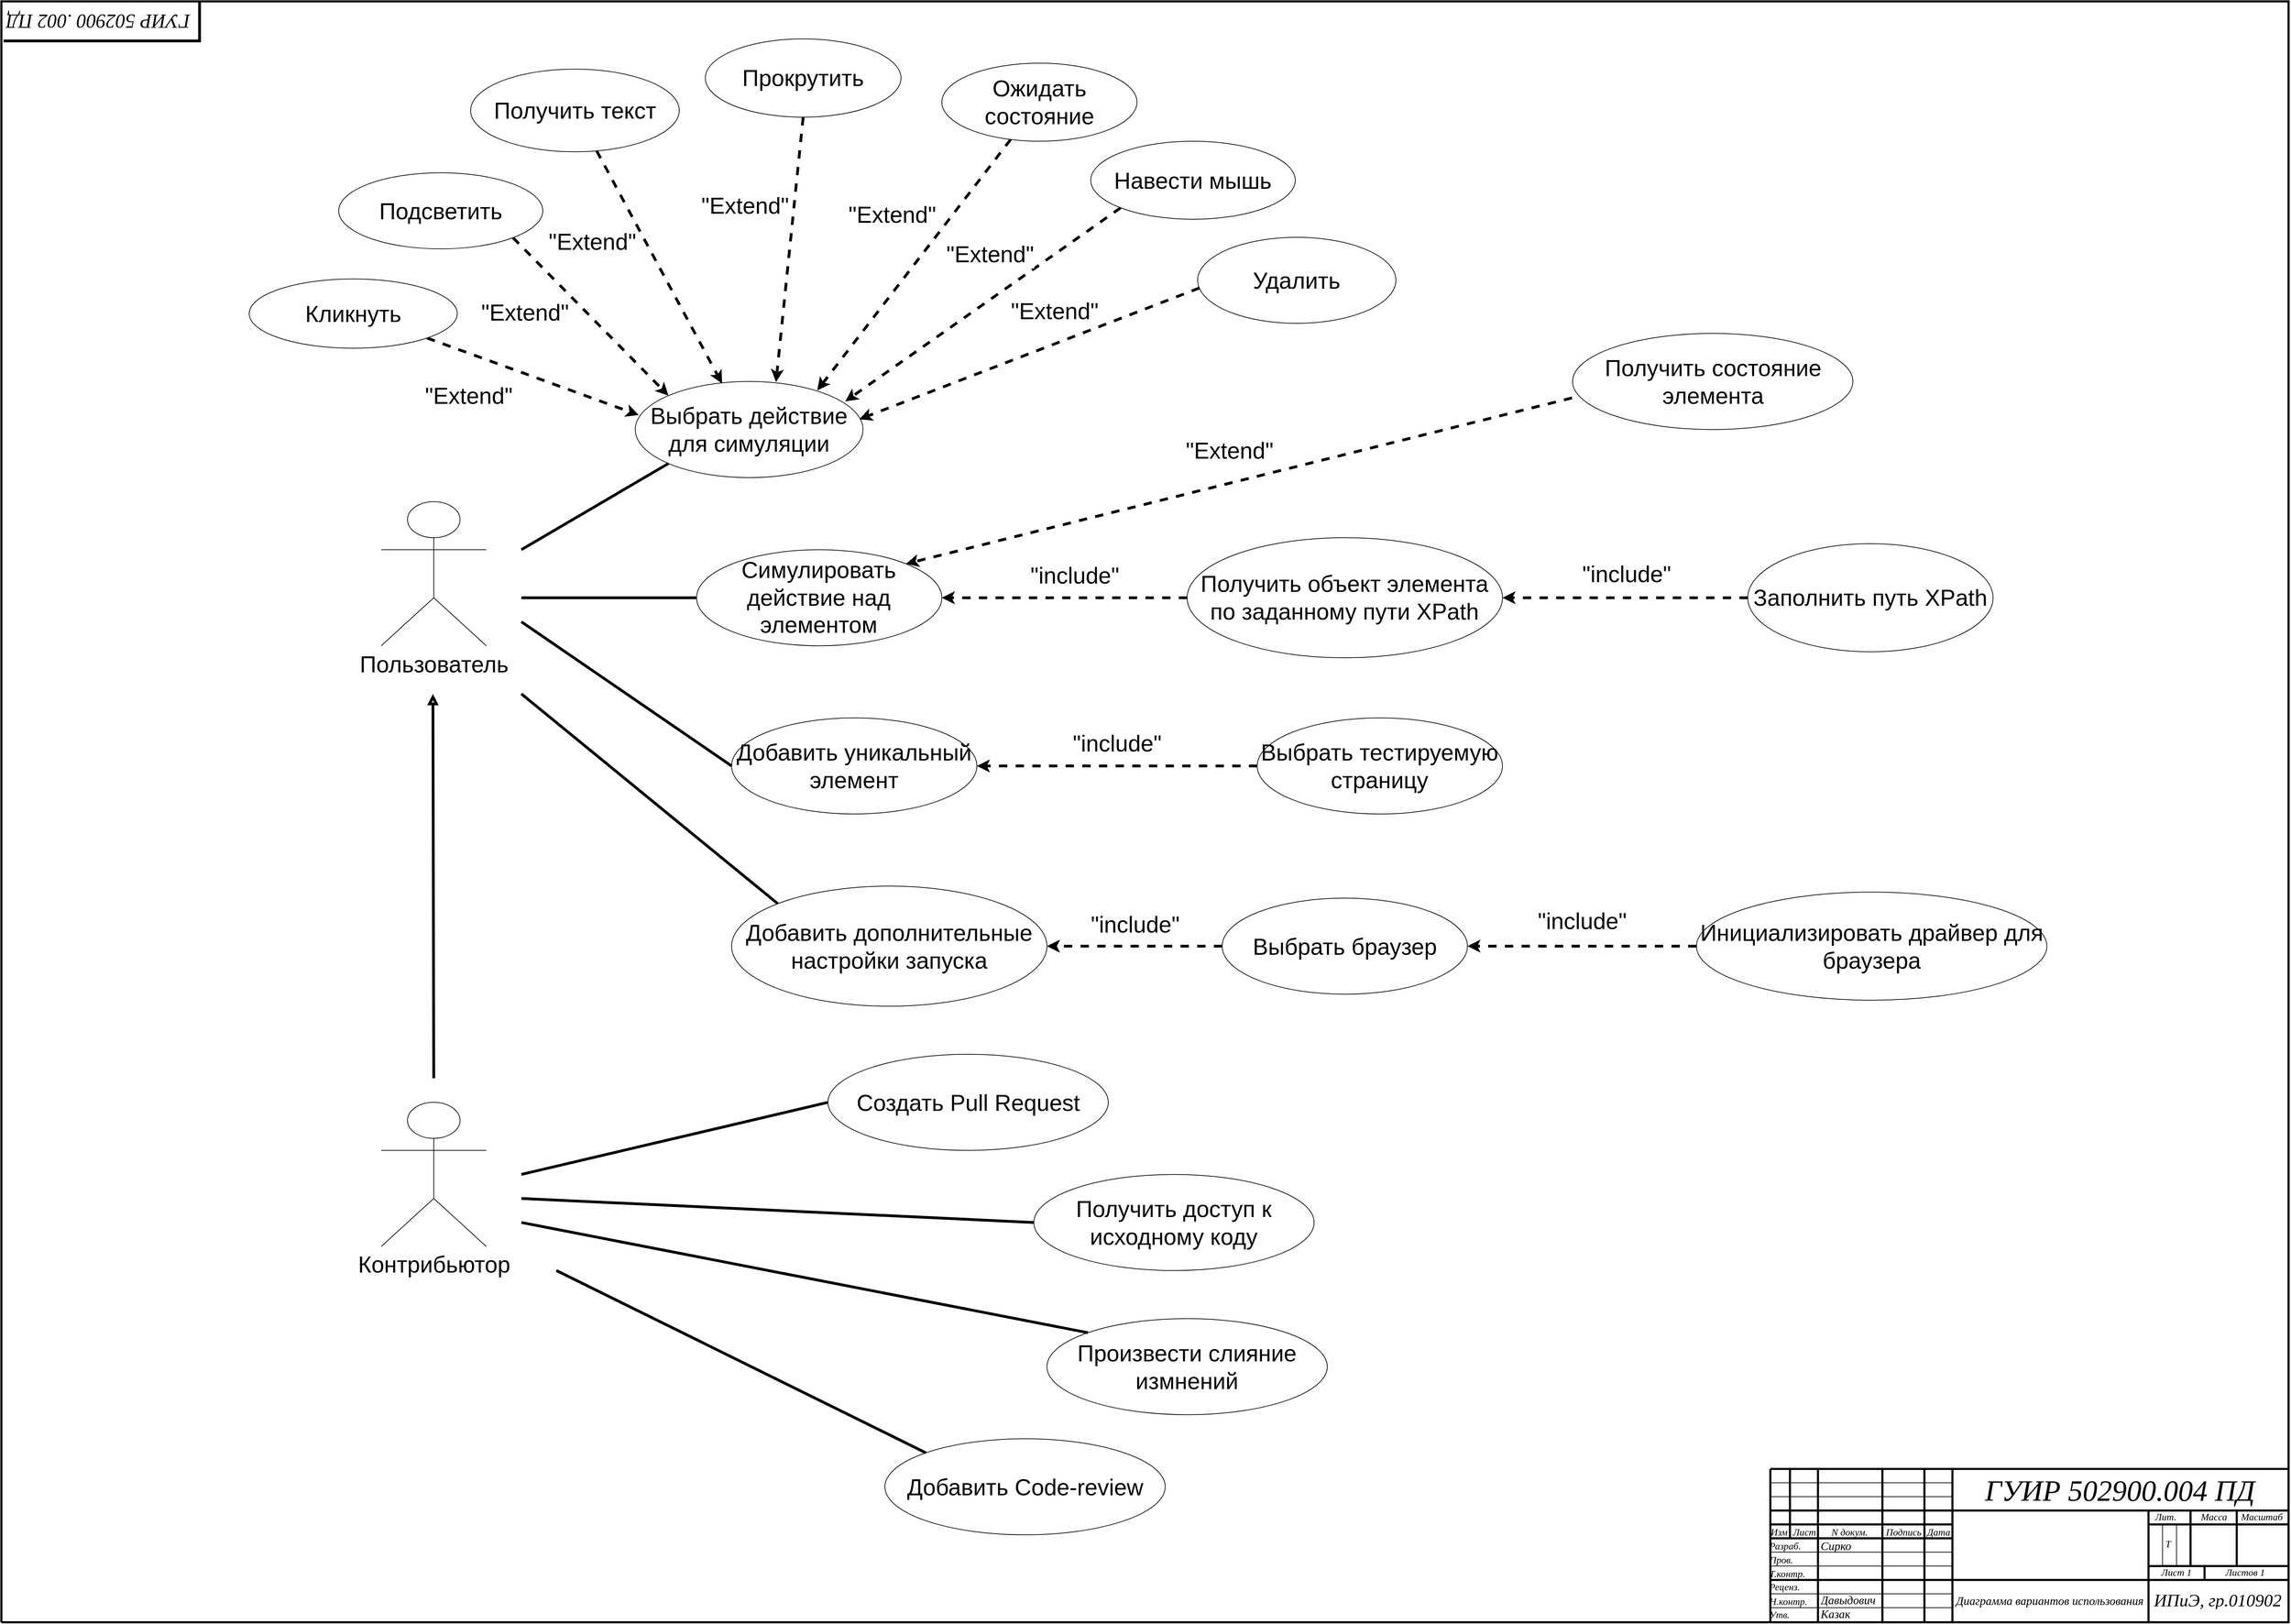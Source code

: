 <mxfile version="24.4.7" type="device">
  <diagram id="C5RBs43oDa-KdzZeNtuy" name="Page-1">
    <mxGraphModel dx="5036" dy="2688" grid="0" gridSize="10" guides="1" tooltips="1" connect="1" arrows="1" fold="1" page="1" pageScale="1" pageWidth="3300" pageHeight="2339" background="#ffffff" math="0" shadow="0">
      <root>
        <mxCell id="WIyWlLk6GJQsqaUBKTNV-0" />
        <mxCell id="WIyWlLk6GJQsqaUBKTNV-1" parent="WIyWlLk6GJQsqaUBKTNV-0" />
        <mxCell id="lW8Ky7CH6mHDjnRsKa6J-424" value="" style="group;" parent="WIyWlLk6GJQsqaUBKTNV-1" vertex="1" connectable="0">
          <mxGeometry x="1" y="1" width="3297" height="2337" as="geometry" />
        </mxCell>
        <UserObject label="&amp;nbsp;&lt;div style=&quot;font-size: 13px;&quot;&gt;&lt;/div&gt;" tags="Фон" id="lW8Ky7CH6mHDjnRsKa6J-364">
          <mxCell style="verticalAlign=middle;align=center;overflow=width;vsdxID=1;fillColor=none;gradientColor=none;shape=stencil(nZBLDoAgDERP0z3SIyjew0SURgSD+Lu9kMZoXLhwN9O+tukAlrNpJg1SzDH4QW/URgNYgZTkjA4UkwJUgGXng+6DX1zLfmoymdXo17xh5zmRJ6Q42BWCfc2oJfdAr+Yv+AP9Cb7OJ3H/2JG1HNGz/84klThPVCc=);strokeColor=#000000;strokeWidth=3;points=[];labelBackgroundColor=none;rounded=0;html=1;whiteSpace=wrap;fontSize=13;" parent="lW8Ky7CH6mHDjnRsKa6J-424" vertex="1">
            <mxGeometry x="2" y="1" width="3295" height="2336" as="geometry" />
          </mxCell>
        </UserObject>
        <UserObject label="" tags="Фон" id="lW8Ky7CH6mHDjnRsKa6J-365">
          <mxCell style="vsdxID=5;edgeStyle=none;startArrow=none;endArrow=none;startSize=5;endSize=5;strokeWidth=3;strokeColor=#000000;spacingTop=0;spacingBottom=0;spacingLeft=0;spacingRight=0;verticalAlign=middle;html=1;labelBackgroundColor=none;rounded=0;" parent="lW8Ky7CH6mHDjnRsKa6J-424" edge="1">
            <mxGeometry relative="1" as="geometry">
              <Array as="points" />
              <mxPoint x="2550.433" y="2336" as="sourcePoint" />
              <mxPoint x="2550.433" y="2116" as="targetPoint" />
            </mxGeometry>
          </mxCell>
        </UserObject>
        <UserObject label="" tags="Фон" id="lW8Ky7CH6mHDjnRsKa6J-366">
          <mxCell style="vsdxID=2;edgeStyle=none;startArrow=none;endArrow=none;startSize=5;endSize=5;strokeWidth=3;strokeColor=#000000;spacingTop=0;spacingBottom=0;spacingLeft=0;spacingRight=0;verticalAlign=middle;html=1;labelBackgroundColor=none;rounded=0;" parent="lW8Ky7CH6mHDjnRsKa6J-424" edge="1">
            <mxGeometry relative="1" as="geometry">
              <mxPoint as="offset" />
              <Array as="points" />
              <mxPoint x="2550.433" y="2116" as="sourcePoint" />
              <mxPoint x="3297" y="2116" as="targetPoint" />
            </mxGeometry>
          </mxCell>
        </UserObject>
        <UserObject label="" tags="Фон" id="lW8Ky7CH6mHDjnRsKa6J-367">
          <mxCell style="vsdxID=6;edgeStyle=none;startArrow=none;endArrow=none;startSize=5;endSize=5;strokeWidth=3;strokeColor=#000000;spacingTop=0;spacingBottom=0;spacingLeft=0;spacingRight=0;verticalAlign=middle;html=1;labelBackgroundColor=none;rounded=0;" parent="lW8Ky7CH6mHDjnRsKa6J-424" edge="1">
            <mxGeometry relative="1" as="geometry">
              <mxPoint as="offset" />
              <Array as="points" />
              <mxPoint x="2550.433" y="2176" as="sourcePoint" />
              <mxPoint x="3297" y="2176" as="targetPoint" />
            </mxGeometry>
          </mxCell>
        </UserObject>
        <UserObject label="" tags="Фон" id="lW8Ky7CH6mHDjnRsKa6J-368">
          <mxCell style="vsdxID=8;edgeStyle=none;startArrow=none;endArrow=none;startSize=5;endSize=5;strokeWidth=3;strokeColor=#000000;spacingTop=0;spacingBottom=0;spacingLeft=0;spacingRight=0;verticalAlign=middle;html=1;labelBackgroundColor=none;rounded=0;" parent="lW8Ky7CH6mHDjnRsKa6J-424" edge="1">
            <mxGeometry relative="1" as="geometry">
              <Array as="points" />
              <mxPoint x="2619.037" y="2336" as="sourcePoint" />
              <mxPoint x="2619.037" y="2116" as="targetPoint" />
            </mxGeometry>
          </mxCell>
        </UserObject>
        <UserObject label="" tags="Фон" id="lW8Ky7CH6mHDjnRsKa6J-369">
          <mxCell style="vsdxID=9;edgeStyle=none;startArrow=none;endArrow=none;startSize=5;endSize=5;strokeWidth=3;strokeColor=#000000;spacingTop=0;spacingBottom=0;spacingLeft=0;spacingRight=0;verticalAlign=middle;html=1;labelBackgroundColor=none;rounded=0;" parent="lW8Ky7CH6mHDjnRsKa6J-424" edge="1">
            <mxGeometry relative="1" as="geometry">
              <Array as="points" />
              <mxPoint x="2711.853" y="2336" as="sourcePoint" />
              <mxPoint x="2711.853" y="2116" as="targetPoint" />
            </mxGeometry>
          </mxCell>
        </UserObject>
        <UserObject label="" tags="Фон" id="lW8Ky7CH6mHDjnRsKa6J-370">
          <mxCell style="vsdxID=10;edgeStyle=none;startArrow=none;endArrow=none;startSize=5;endSize=5;strokeWidth=3;strokeColor=#000000;spacingTop=0;spacingBottom=0;spacingLeft=0;spacingRight=0;verticalAlign=middle;html=1;labelBackgroundColor=none;rounded=0;" parent="lW8Ky7CH6mHDjnRsKa6J-424" edge="1">
            <mxGeometry relative="1" as="geometry">
              <Array as="points" />
              <mxPoint x="2772.386" y="2336" as="sourcePoint" />
              <mxPoint x="2772.386" y="2116" as="targetPoint" />
            </mxGeometry>
          </mxCell>
        </UserObject>
        <UserObject label="" tags="Фон" id="lW8Ky7CH6mHDjnRsKa6J-371">
          <mxCell style="vsdxID=11;edgeStyle=none;startArrow=none;endArrow=none;startSize=5;endSize=5;strokeWidth=3;strokeColor=#000000;spacingTop=0;spacingBottom=0;spacingLeft=0;spacingRight=0;verticalAlign=middle;html=1;labelBackgroundColor=none;rounded=0;" parent="lW8Ky7CH6mHDjnRsKa6J-424" edge="1">
            <mxGeometry relative="1" as="geometry">
              <Array as="points" />
              <mxPoint x="2812.741" y="2336" as="sourcePoint" />
              <mxPoint x="2812.741" y="2116" as="targetPoint" />
            </mxGeometry>
          </mxCell>
        </UserObject>
        <UserObject label="" tags="Фон" id="lW8Ky7CH6mHDjnRsKa6J-372">
          <mxCell style="vsdxID=12;edgeStyle=none;startArrow=none;endArrow=none;startSize=5;endSize=5;strokeWidth=3;strokeColor=#000000;spacingTop=0;spacingBottom=0;spacingLeft=0;spacingRight=0;verticalAlign=middle;html=1;labelBackgroundColor=none;rounded=0;" parent="lW8Ky7CH6mHDjnRsKa6J-424" edge="1">
            <mxGeometry relative="1" as="geometry">
              <Array as="points" />
              <mxPoint x="3095.225" y="2336" as="sourcePoint" />
              <mxPoint x="3095.225" y="2176" as="targetPoint" />
            </mxGeometry>
          </mxCell>
        </UserObject>
        <UserObject label="" tags="Фон" id="lW8Ky7CH6mHDjnRsKa6J-373">
          <mxCell style="vsdxID=13;edgeStyle=none;startArrow=none;endArrow=none;startSize=5;endSize=5;strokeColor=#000000;spacingTop=0;spacingBottom=0;spacingLeft=0;spacingRight=0;verticalAlign=middle;html=1;labelBackgroundColor=none;rounded=0;" parent="lW8Ky7CH6mHDjnRsKa6J-424" edge="1">
            <mxGeometry relative="1" as="geometry">
              <mxPoint as="offset" />
              <Array as="points" />
              <mxPoint x="2550.433" y="2316" as="sourcePoint" />
              <mxPoint x="2812.741" y="2316" as="targetPoint" />
            </mxGeometry>
          </mxCell>
        </UserObject>
        <UserObject label="&lt;div style=&quot;font-size: 1px&quot;&gt;&lt;/div&gt;" tags="Фон" id="lW8Ky7CH6mHDjnRsKa6J-374">
          <mxCell style="vsdxID=14;edgeStyle=none;startArrow=none;endArrow=none;startSize=5;endSize=5;strokeColor=#000000;spacingTop=0;spacingBottom=0;spacingLeft=0;spacingRight=0;verticalAlign=middle;html=1;labelBackgroundColor=none;rounded=0;align=center;" parent="lW8Ky7CH6mHDjnRsKa6J-424" edge="1">
            <mxGeometry relative="1" as="geometry">
              <mxPoint as="offset" />
              <Array as="points" />
              <mxPoint x="2550.433" y="2296" as="sourcePoint" />
              <mxPoint x="2812.741" y="2296" as="targetPoint" />
            </mxGeometry>
          </mxCell>
        </UserObject>
        <UserObject label="" tags="Фон" id="lW8Ky7CH6mHDjnRsKa6J-375">
          <mxCell style="vsdxID=15;edgeStyle=none;startArrow=none;endArrow=none;startSize=5;endSize=5;strokeColor=#000000;spacingTop=0;spacingBottom=0;spacingLeft=0;spacingRight=0;verticalAlign=middle;html=1;labelBackgroundColor=none;rounded=0;" parent="lW8Ky7CH6mHDjnRsKa6J-424" edge="1">
            <mxGeometry relative="1" as="geometry">
              <mxPoint as="offset" />
              <Array as="points" />
              <mxPoint x="2550.433" y="2256" as="sourcePoint" />
              <mxPoint x="2812.741" y="2256" as="targetPoint" />
            </mxGeometry>
          </mxCell>
        </UserObject>
        <UserObject label="" tags="Фон" id="lW8Ky7CH6mHDjnRsKa6J-376">
          <mxCell style="vsdxID=16;edgeStyle=none;startArrow=none;endArrow=none;startSize=5;endSize=5;strokeColor=#000000;spacingTop=0;spacingBottom=0;spacingLeft=0;spacingRight=0;verticalAlign=middle;html=1;labelBackgroundColor=none;rounded=0;" parent="lW8Ky7CH6mHDjnRsKa6J-424" edge="1">
            <mxGeometry relative="1" as="geometry">
              <mxPoint as="offset" />
              <Array as="points" />
              <mxPoint x="2550.433" y="2236" as="sourcePoint" />
              <mxPoint x="2812.741" y="2236" as="targetPoint" />
            </mxGeometry>
          </mxCell>
        </UserObject>
        <UserObject label="&lt;div style=&quot;font-size: 1px&quot;&gt;&lt;/div&gt;" tags="Фон" id="lW8Ky7CH6mHDjnRsKa6J-377">
          <mxCell style="vsdxID=17;edgeStyle=none;startArrow=none;endArrow=none;startSize=5;endSize=5;strokeWidth=3;strokeColor=#000000;spacingTop=0;spacingBottom=0;spacingLeft=0;spacingRight=0;verticalAlign=middle;html=1;labelBackgroundColor=none;rounded=0;align=center;" parent="lW8Ky7CH6mHDjnRsKa6J-424" edge="1">
            <mxGeometry relative="1" as="geometry">
              <mxPoint as="offset" />
              <Array as="points" />
              <mxPoint x="2550.433" y="2216" as="sourcePoint" />
              <mxPoint x="2812.741" y="2216" as="targetPoint" />
            </mxGeometry>
          </mxCell>
        </UserObject>
        <UserObject label="" tags="Фон" id="lW8Ky7CH6mHDjnRsKa6J-378">
          <mxCell style="vsdxID=18;edgeStyle=none;startArrow=none;endArrow=none;startSize=5;endSize=5;strokeWidth=3;strokeColor=#000000;spacingTop=0;spacingBottom=0;spacingLeft=0;spacingRight=0;verticalAlign=middle;html=1;labelBackgroundColor=none;rounded=0;" parent="lW8Ky7CH6mHDjnRsKa6J-424" edge="1">
            <mxGeometry relative="1" as="geometry">
              <mxPoint as="offset" />
              <Array as="points" />
              <mxPoint x="2550.433" y="2196" as="sourcePoint" />
              <mxPoint x="2812.741" y="2196" as="targetPoint" />
            </mxGeometry>
          </mxCell>
        </UserObject>
        <UserObject label="" tags="Фон" id="lW8Ky7CH6mHDjnRsKa6J-379">
          <mxCell style="vsdxID=19;edgeStyle=none;startArrow=none;endArrow=none;startSize=5;endSize=5;strokeColor=#000000;spacingTop=0;spacingBottom=0;spacingLeft=0;spacingRight=0;verticalAlign=middle;html=1;labelBackgroundColor=none;rounded=0;" parent="lW8Ky7CH6mHDjnRsKa6J-424" edge="1">
            <mxGeometry relative="1" as="geometry">
              <mxPoint as="offset" />
              <Array as="points" />
              <mxPoint x="2550.433" y="2156" as="sourcePoint" />
              <mxPoint x="2812.741" y="2156" as="targetPoint" />
            </mxGeometry>
          </mxCell>
        </UserObject>
        <UserObject label="" tags="Фон" id="lW8Ky7CH6mHDjnRsKa6J-380">
          <mxCell style="vsdxID=20;edgeStyle=none;startArrow=none;endArrow=none;startSize=5;endSize=5;strokeColor=#000000;spacingTop=0;spacingBottom=0;spacingLeft=0;spacingRight=0;verticalAlign=middle;html=1;labelBackgroundColor=none;rounded=0;" parent="lW8Ky7CH6mHDjnRsKa6J-424" edge="1">
            <mxGeometry relative="1" as="geometry">
              <mxPoint as="offset" />
              <Array as="points" />
              <mxPoint x="2550.433" y="2136" as="sourcePoint" />
              <mxPoint x="2812.741" y="2136" as="targetPoint" />
            </mxGeometry>
          </mxCell>
        </UserObject>
        <UserObject label="" tags="Фон" id="lW8Ky7CH6mHDjnRsKa6J-381">
          <mxCell style="vsdxID=21;edgeStyle=none;startArrow=none;endArrow=none;startSize=5;endSize=5;strokeWidth=3;strokeColor=#000000;spacingTop=0;spacingBottom=0;spacingLeft=0;spacingRight=0;verticalAlign=middle;html=1;labelBackgroundColor=none;rounded=0;" parent="lW8Ky7CH6mHDjnRsKa6J-424" edge="1">
            <mxGeometry relative="1" as="geometry">
              <Array as="points" />
              <mxPoint x="2578.682" y="2116" as="sourcePoint" />
              <mxPoint x="2578.682" y="2216" as="targetPoint" />
            </mxGeometry>
          </mxCell>
        </UserObject>
        <mxCell id="lW8Ky7CH6mHDjnRsKa6J-382" value="&lt;div style=&quot;font-size: 1px&quot;&gt;&lt;/div&gt;" style="text;vsdxID=21;edgeStyle=none;startArrow=none;endArrow=none;startSize=5;endSize=5;strokeWidth=3;strokeColor=none;spacingTop=0;spacingBottom=0;spacingLeft=0;spacingRight=0;verticalAlign=middle;html=1;labelBackgroundColor=none;rounded=0;align=center;overflow=width;fillColor=none;gradientColor=none;whiteSpace=wrap;;html=1;;rotation=270" parent="lW8Ky7CH6mHDjnRsKa6J-381" vertex="1">
          <mxGeometry width="100" height="1" relative="1" as="geometry">
            <mxPoint y="-0.5" as="offset" />
          </mxGeometry>
        </mxCell>
        <UserObject label="" tags="Фон" id="lW8Ky7CH6mHDjnRsKa6J-383">
          <mxCell style="vsdxID=22;edgeStyle=none;startArrow=none;endArrow=none;startSize=5;endSize=5;strokeWidth=3;strokeColor=#000000;spacingTop=0;spacingBottom=0;spacingLeft=0;spacingRight=0;verticalAlign=middle;html=1;labelBackgroundColor=none;rounded=0;" parent="lW8Ky7CH6mHDjnRsKa6J-424" edge="1">
            <mxGeometry relative="1" as="geometry">
              <mxPoint as="offset" />
              <Array as="points" />
              <mxPoint x="3095.225" y="2256" as="sourcePoint" />
              <mxPoint x="3297" y="2256" as="targetPoint" />
            </mxGeometry>
          </mxCell>
        </UserObject>
        <UserObject label="" tags="Фон" id="lW8Ky7CH6mHDjnRsKa6J-384">
          <mxCell style="vsdxID=23;edgeStyle=none;startArrow=none;endArrow=none;startSize=5;endSize=5;strokeWidth=3;strokeColor=#000000;spacingTop=0;spacingBottom=0;spacingLeft=0;spacingRight=0;verticalAlign=middle;html=1;labelBackgroundColor=none;rounded=0;" parent="lW8Ky7CH6mHDjnRsKa6J-424" edge="1">
            <mxGeometry relative="1" as="geometry">
              <mxPoint as="offset" />
              <Array as="points" />
              <mxPoint x="3095.225" y="2196" as="sourcePoint" />
              <mxPoint x="3297" y="2196" as="targetPoint" />
            </mxGeometry>
          </mxCell>
        </UserObject>
        <UserObject label="" tags="Фон" id="lW8Ky7CH6mHDjnRsKa6J-385">
          <mxCell style="vsdxID=24;edgeStyle=none;startArrow=none;endArrow=none;startSize=5;endSize=5;strokeColor=#000000;spacingTop=0;spacingBottom=0;spacingLeft=0;spacingRight=0;verticalAlign=middle;html=1;labelBackgroundColor=none;rounded=0;" parent="lW8Ky7CH6mHDjnRsKa6J-424" edge="1">
            <mxGeometry relative="1" as="geometry">
              <Array as="points" />
              <mxPoint x="3115.403" y="2196" as="sourcePoint" />
              <mxPoint x="3115.403" y="2256" as="targetPoint" />
            </mxGeometry>
          </mxCell>
        </UserObject>
        <UserObject label="" tags="Фон" id="lW8Ky7CH6mHDjnRsKa6J-386">
          <mxCell style="vsdxID=25;edgeStyle=none;startArrow=none;endArrow=none;startSize=5;endSize=5;strokeColor=#000000;spacingTop=0;spacingBottom=0;spacingLeft=0;spacingRight=0;verticalAlign=middle;html=1;labelBackgroundColor=none;rounded=0;" parent="lW8Ky7CH6mHDjnRsKa6J-424" edge="1">
            <mxGeometry relative="1" as="geometry">
              <Array as="points" />
              <mxPoint x="3135.58" y="2196" as="sourcePoint" />
              <mxPoint x="3135.58" y="2256" as="targetPoint" />
            </mxGeometry>
          </mxCell>
        </UserObject>
        <UserObject label="" tags="Фон" id="lW8Ky7CH6mHDjnRsKa6J-387">
          <mxCell style="vsdxID=26;edgeStyle=none;startArrow=none;endArrow=none;startSize=5;endSize=5;strokeWidth=3;strokeColor=#000000;spacingTop=0;spacingBottom=0;spacingLeft=0;spacingRight=0;verticalAlign=middle;html=1;labelBackgroundColor=none;rounded=0;" parent="lW8Ky7CH6mHDjnRsKa6J-424" edge="1">
            <mxGeometry relative="1" as="geometry">
              <Array as="points" />
              <mxPoint x="3155.758" y="2176" as="sourcePoint" />
              <mxPoint x="3155.758" y="2256" as="targetPoint" />
            </mxGeometry>
          </mxCell>
        </UserObject>
        <UserObject label="" tags="Фон" id="lW8Ky7CH6mHDjnRsKa6J-388">
          <mxCell style="vsdxID=27;edgeStyle=none;startArrow=none;endArrow=none;startSize=5;endSize=5;strokeWidth=3;strokeColor=#000000;spacingTop=0;spacingBottom=0;spacingLeft=0;spacingRight=0;verticalAlign=middle;html=1;labelBackgroundColor=none;rounded=0;" parent="lW8Ky7CH6mHDjnRsKa6J-424" edge="1">
            <mxGeometry relative="1" as="geometry">
              <Array as="points" />
              <mxPoint x="3222.343" y="2176" as="sourcePoint" />
              <mxPoint x="3222.343" y="2256" as="targetPoint" />
            </mxGeometry>
          </mxCell>
        </UserObject>
        <UserObject label="" tags="Фон" id="lW8Ky7CH6mHDjnRsKa6J-389">
          <mxCell style="vsdxID=28;edgeStyle=none;startArrow=none;endArrow=none;startSize=5;endSize=5;strokeWidth=3;strokeColor=#000000;spacingTop=0;spacingBottom=0;spacingLeft=0;spacingRight=0;verticalAlign=middle;html=1;labelBackgroundColor=none;rounded=0;" parent="lW8Ky7CH6mHDjnRsKa6J-424" edge="1">
            <mxGeometry relative="1" as="geometry">
              <Array as="points" />
              <mxPoint x="3175.935" y="2256" as="sourcePoint" />
              <mxPoint x="3175.935" y="2276" as="targetPoint" />
            </mxGeometry>
          </mxCell>
        </UserObject>
        <UserObject label="&lt;div style=&quot;font-size: 1px&quot;&gt;&lt;p style=&quot;text-align:center;margin-left:0;margin-right:0;margin-top:0px;margin-bottom:0px;text-indent:0;vertical-align:middle;direction:ltr;&quot;&gt;&lt;font style=&quot;font-size:42.33px;font-family:ISOCPEUR;color:#000000;direction:ltr;letter-spacing:0px;line-height:100%;opacity:1&quot;&gt;&lt;i&gt;ГУИР 502900&lt;/i&gt;&lt;/font&gt;&lt;font style=&quot;font-size:42.33px;font-family:ISOCPEUR;color:#000000;direction:ltr;letter-spacing:0px;line-height:100%;opacity:1&quot;&gt;&lt;i&gt;.&lt;/i&gt;&lt;/font&gt;&lt;font style=&quot;font-size:42.33px;font-family:ISOCPEUR;color:#000000;direction:ltr;letter-spacing:0px;line-height:100%;opacity:1&quot;&gt;&lt;i&gt;004&lt;/i&gt;&lt;/font&gt;&lt;font style=&quot;font-size:42.33px;font-family:ISOCPEUR;color:#000000;direction:ltr;letter-spacing:0px;line-height:100%;opacity:1&quot;&gt;&lt;i&gt;&amp;nbsp;&lt;/i&gt;&lt;/font&gt;&lt;font style=&quot;font-size:42.33px;font-family:ISOCPEUR;color:#000000;direction:ltr;letter-spacing:0px;line-height:100%;opacity:1&quot;&gt;&lt;i&gt;ПД&lt;/i&gt;&lt;/font&gt;&lt;font style=&quot;font-size:42.33px;font-family:ISOCPEUR;color:#000000;direction:ltr;letter-spacing:0px;line-height:100%;opacity:1&quot;&gt;&lt;i&gt;&lt;br&gt;&lt;/i&gt;&lt;/font&gt;&lt;/p&gt;&lt;/div&gt;" tags="Фон" id="lW8Ky7CH6mHDjnRsKa6J-393">
          <mxCell style="verticalAlign=middle;align=center;overflow=width;vsdxID=232;fillColor=none;gradientColor=none;shape=stencil(nZBLDoAgDERP0z3SIyjew0SURgSD+Lu9kMZoXLhwN9O+tukAlrNpJg1SzDH4QW/URgNYgZTkjA4UkwJUgGXng+6DX1zLfmoymdXo17xh5zmRJ6Q42BWCfc2oJfdAr+Yv+AP9Cb7OJ3H/2JG1HNGz/84klThPVCc=);strokeColor=none;points=[];labelBackgroundColor=none;rounded=0;html=1;whiteSpace=wrap;" parent="lW8Ky7CH6mHDjnRsKa6J-424" vertex="1">
            <mxGeometry x="2811.732" y="2118" width="484.259" height="60" as="geometry" />
          </mxCell>
        </UserObject>
        <UserObject label="" tags="Фон" id="lW8Ky7CH6mHDjnRsKa6J-394">
          <mxCell style="vsdxID=235;fillColor=#FFFFFF;gradientColor=none;shape=stencil(nY9LDoAgDERP0z3SI/i5B4koRAWC+Lu9NI3xs3Q3075ppoDlbFTQIMWcoh/0ZttkACuQ0jqjo01ZAdaAZeej7qNfXMs+KCJJTX6lCzvnBCWkONgVgn3D6GjdA72Wv+AXmsXdh1957r7d84j/xvoE);strokeColor=#000000;strokeWidth=4;points=[];labelBackgroundColor=none;rounded=0;html=1;whiteSpace=wrap;" parent="lW8Ky7CH6mHDjnRsKa6J-424" vertex="1">
            <mxGeometry x="5.044" y="1" width="282.485" height="57" as="geometry" />
          </mxCell>
        </UserObject>
        <UserObject label="&lt;div style=&quot;font-size: 1px&quot;&gt;&lt;p style=&quot;text-align:center;margin-left:0;margin-right:0;margin-top:0px;margin-bottom:0px;text-indent:0;vertical-align:middle;direction:ltr;&quot;&gt;&lt;font style=&quot;font-size:25.4px;font-family:ISOCPEUR;color:#000000;direction:ltr;letter-spacing:0px;line-height:100%;opacity:1&quot;&gt;&lt;i&gt;ИПиЭ,&lt;/i&gt;&lt;/font&gt;&lt;font style=&quot;font-size:25.4px;font-family:ISOCPEUR;color:#000000;direction:ltr;letter-spacing:0px;line-height:100%;opacity:1&quot;&gt;&lt;i&gt; &lt;/i&gt;&lt;/font&gt;&lt;font style=&quot;font-size:25.4px;font-family:ISOCPEUR;color:#000000;direction:ltr;letter-spacing:0px;line-height:100%;opacity:1&quot;&gt;&lt;i&gt;гр.010902&lt;/i&gt;&lt;/font&gt;&lt;font style=&quot;font-size:25.4px;font-family:ISOCPEUR;color:#000000;direction:ltr;letter-spacing:0px;line-height:100%;opacity:1&quot;&gt;&lt;i&gt;&lt;br&gt;&lt;/i&gt;&lt;/font&gt;&lt;/p&gt;&lt;/div&gt;" tags="Фон" id="lW8Ky7CH6mHDjnRsKa6J-395">
          <mxCell style="verticalAlign=middle;align=center;overflow=width;vsdxID=246;fillColor=none;gradientColor=none;shape=stencil(nZBLDoAgDERP0z3SIyjew0SURgSD+Lu9kMZoXLhwN9O+tukAlrNpJg1SzDH4QW/URgNYgZTkjA4UkwJUgGXng+6DX1zLfmoymdXo17xh5zmRJ6Q42BWCfc2oJfdAr+Yv+AP9Cb7OJ3H/2JG1HNGz/84klThPVCc=);strokeColor=none;points=[[1,0.02,0]];labelBackgroundColor=none;rounded=0;html=1;whiteSpace=wrap;" parent="lW8Ky7CH6mHDjnRsKa6J-424" vertex="1">
            <mxGeometry x="3094.216" y="2275" width="201.775" height="60" as="geometry" />
          </mxCell>
        </UserObject>
        <UserObject label="&lt;div style=&quot;font-size: 1px&quot;&gt;&lt;p style=&quot;text-align:center;margin-left:0;margin-right:0;margin-top:0px;margin-bottom:0px;text-indent:0;vertical-align:middle;direction:ltr;&quot;&gt;&lt;font style=&quot;font-size:14.11px;font-family:ISOCPEUR;color:#000000;direction:ltr;letter-spacing:0px;line-height:120%;opacity:1&quot;&gt;&lt;i&gt;N &lt;/i&gt;&lt;/font&gt;&lt;font style=&quot;font-size:14.11px;font-family:ISOCPEUR;color:#000000;direction:ltr;letter-spacing:0px;line-height:120%;opacity:1&quot;&gt;&lt;i&gt;докум.&lt;br/&gt;&lt;/i&gt;&lt;/font&gt;&lt;/p&gt;&lt;/div&gt;" tags="Фон" id="lW8Ky7CH6mHDjnRsKa6J-396">
          <mxCell style="verticalAlign=middle;align=center;overflow=width;vsdxID=380;fillColor=none;gradientColor=none;shape=stencil(nZBLDoAgDERP0z3SIyjew0SURgSD+Lu9kMZoXLhwN9O+tukAlrNpJg1SzDH4QW/URgNYgZTkjA4UkwJUgGXng+6DX1zLfmoymdXo17xh5zmRJ6Q42BWCfc2oJfdAr+Yv+AP9Cb7OJ3H/2JG1HNGz/84klThPVCc=);strokeColor=none;points=[];labelBackgroundColor=none;rounded=0;html=1;whiteSpace=wrap;" parent="lW8Ky7CH6mHDjnRsKa6J-424" vertex="1">
            <mxGeometry x="2619.037" y="2197" width="90.799" height="20" as="geometry" />
          </mxCell>
        </UserObject>
        <UserObject label="&lt;div style=&quot;font-size: 1px&quot;&gt;&lt;font style=&quot;font-size:14.11px;font-family:ISOCPEUR;color:#000000;direction:ltr;letter-spacing:0px;line-height:120%;opacity:1&quot;&gt;&lt;i&gt;Подпись&lt;br/&gt;&lt;/i&gt;&lt;/font&gt;&lt;/div&gt;" tags="Фон" id="lW8Ky7CH6mHDjnRsKa6J-397">
          <mxCell style="verticalAlign=middle;align=center;overflow=width;vsdxID=381;fillColor=none;gradientColor=none;shape=stencil(nZBLDoAgDERP0z3SIyjew0SURgSD+Lu9kMZoXLhwN9O+tukAlrNpJg1SzDH4QW/URgNYgZTkjA4UkwJUgGXng+6DX1zLfmoymdXo17xh5zmRJ6Q42BWCfc2oJfdAr+Yv+AP9Cb7OJ3H/2JG1HNGz/84klThPVCc=);strokeColor=none;points=[];labelBackgroundColor=none;rounded=0;html=1;whiteSpace=wrap;" parent="lW8Ky7CH6mHDjnRsKa6J-424" vertex="1">
            <mxGeometry x="2709.835" y="2197" width="64.568" height="20" as="geometry" />
          </mxCell>
        </UserObject>
        <UserObject label="&lt;div style=&quot;font-size: 1px&quot;&gt;&lt;font style=&quot;font-size:14.11px;font-family:ISOCPEUR;color:#000000;direction:ltr;letter-spacing:0px;line-height:120%;opacity:1&quot;&gt;&lt;i&gt;Дата&lt;br/&gt;&lt;/i&gt;&lt;/font&gt;&lt;/div&gt;" tags="Фон" id="lW8Ky7CH6mHDjnRsKa6J-398">
          <mxCell style="verticalAlign=middle;align=center;overflow=width;vsdxID=382;fillColor=none;gradientColor=none;shape=stencil(nZBLDoAgDERP0z3SIyjew0SURgSD+Lu9kMZoXLhwN9O+tukAlrNpJg1SzDH4QW/URgNYgZTkjA4UkwJUgGXng+6DX1zLfmoymdXo17xh5zmRJ6Q42BWCfc2oJfdAr+Yv+AP9Cb7OJ3H/2JG1HNGz/84klThPVCc=);strokeColor=none;points=[];labelBackgroundColor=none;rounded=0;html=1;whiteSpace=wrap;" parent="lW8Ky7CH6mHDjnRsKa6J-424" vertex="1">
            <mxGeometry x="2768.35" y="2197" width="50.444" height="20" as="geometry" />
          </mxCell>
        </UserObject>
        <UserObject label="&lt;div style=&quot;font-size: 1px&quot;&gt;&lt;font style=&quot;font-size:14.11px;font-family:ISOCPEUR;color:#000000;direction:ltr;letter-spacing:0px;line-height:120%;opacity:1&quot;&gt;&lt;i&gt;Изм&lt;br/&gt;&lt;/i&gt;&lt;/font&gt;&lt;/div&gt;" tags="Фон" id="lW8Ky7CH6mHDjnRsKa6J-399">
          <mxCell style="verticalAlign=middle;align=center;overflow=width;vsdxID=384;fillColor=none;gradientColor=none;shape=stencil(nZBLDoAgDERP0z3SIyjew0SURgSD+Lu9kMZoXLhwN9O+tukAlrNpJg1SzDH4QW/URgNYgZTkjA4UkwJUgGXng+6DX1zLfmoymdXo17xh5zmRJ6Q42BWCfc2oJfdAr+Yv+AP9Cb7OJ3H/2JG1HNGz/84klThPVCc=);strokeColor=none;points=[];labelBackgroundColor=none;rounded=0;html=1;whiteSpace=wrap;" parent="lW8Ky7CH6mHDjnRsKa6J-424" vertex="1">
            <mxGeometry x="2545.389" y="2197" width="36.319" height="20" as="geometry" />
          </mxCell>
        </UserObject>
        <UserObject label="&lt;div style=&quot;font-size: 1px&quot;&gt;&lt;font style=&quot;font-size:14.11px;font-family:ISOCPEUR;color:#000000;direction:ltr;letter-spacing:0px;line-height:120%;opacity:1&quot;&gt;&lt;i&gt;Лист&lt;br/&gt;&lt;/i&gt;&lt;/font&gt;&lt;/div&gt;" tags="Фон" id="lW8Ky7CH6mHDjnRsKa6J-400">
          <mxCell style="verticalAlign=middle;align=center;overflow=width;vsdxID=385;fillColor=none;gradientColor=none;shape=stencil(nZBLDoAgDERP0z3SIyjew0SURgSD+Lu9kMZoXLhwN9O+tukAlrNpJg1SzDH4QW/URgNYgZTkjA4UkwJUgGXng+6DX1zLfmoymdXo17xh5zmRJ6Q42BWCfc2oJfdAr+Yv+AP9Cb7OJ3H/2JG1HNGz/84klThPVCc=);strokeColor=none;points=[];labelBackgroundColor=none;rounded=0;html=1;whiteSpace=wrap;" parent="lW8Ky7CH6mHDjnRsKa6J-424" vertex="1">
            <mxGeometry x="2576.664" y="2197" width="45.399" height="20" as="geometry" />
          </mxCell>
        </UserObject>
        <UserObject label="&lt;div style=&quot;font-size: 1px&quot;&gt;&lt;p style=&quot;text-align:left;margin-left:0;margin-right:0;margin-top:0px;margin-bottom:0px;text-indent:0;vertical-align:middle;direction:ltr;&quot;&gt;&lt;font style=&quot;font-size:14.11px;font-family:ISOCPEUR;color:#000000;direction:ltr;letter-spacing:0px;line-height:120%;opacity:1&quot;&gt;&lt;i&gt;Пров.&lt;br/&gt;&lt;/i&gt;&lt;/font&gt;&lt;/p&gt;&lt;/div&gt;" tags="Фон" id="lW8Ky7CH6mHDjnRsKa6J-401">
          <mxCell style="verticalAlign=middle;align=left;overflow=width;vsdxID=386;fillColor=none;gradientColor=none;shape=stencil(nZBLDoAgDERP0z3SIyjew0SURgSD+Lu9kMZoXLhwN9O+tukAlrNpJg1SzDH4QW/URgNYgZTkjA4UkwJUgGXng+6DX1zLfmoymdXo17xh5zmRJ6Q42BWCfc2oJfdAr+Yv+AP9Cb7OJ3H/2JG1HNGz/84klThPVCc=);strokeColor=none;points=[];labelBackgroundColor=none;rounded=0;html=1;whiteSpace=wrap;" parent="lW8Ky7CH6mHDjnRsKa6J-424" vertex="1">
            <mxGeometry x="2549.424" y="2237" width="68.603" height="20" as="geometry" />
          </mxCell>
        </UserObject>
        <UserObject label="&lt;div style=&quot;font-size: 1px&quot;&gt;&lt;p style=&quot;text-align:left;margin-left:0;margin-right:0;margin-top:0px;margin-bottom:0px;text-indent:0;vertical-align:middle;direction:ltr;&quot;&gt;&lt;font style=&quot;font-size:14.11px;font-family:ISOCPEUR;color:#000000;direction:ltr;letter-spacing:0px;line-height:120%;opacity:1&quot;&gt;&lt;i&gt;Разраб.&lt;br/&gt;&lt;/i&gt;&lt;/font&gt;&lt;/p&gt;&lt;/div&gt;" tags="Фон" id="lW8Ky7CH6mHDjnRsKa6J-402">
          <mxCell style="verticalAlign=middle;align=left;overflow=width;vsdxID=387;fillColor=none;gradientColor=none;shape=stencil(nZBLDoAgDERP0z3SIyjew0SURgSD+Lu9kMZoXLhwN9O+tukAlrNpJg1SzDH4QW/URgNYgZTkjA4UkwJUgGXng+6DX1zLfmoymdXo17xh5zmRJ6Q42BWCfc2oJfdAr+Yv+AP9Cb7OJ3H/2JG1HNGz/84klThPVCc=);strokeColor=none;points=[];labelBackgroundColor=none;rounded=0;html=1;whiteSpace=wrap;" parent="lW8Ky7CH6mHDjnRsKa6J-424" vertex="1">
            <mxGeometry x="2549.424" y="2217" width="68.603" height="20" as="geometry" />
          </mxCell>
        </UserObject>
        <UserObject label="&lt;div style=&quot;font-size: 1px&quot;&gt;&lt;p style=&quot;text-align:left;margin-left:0;margin-right:0;margin-top:0px;margin-bottom:0px;text-indent:0;vertical-align:middle;direction:ltr;&quot;&gt;&lt;font style=&quot;font-size:14.11px;font-family:ISOCPEUR;color:#000000;direction:ltr;letter-spacing:0px;line-height:120%;opacity:1&quot;&gt;&lt;i&gt;Т.контр.&lt;br/&gt;&lt;/i&gt;&lt;/font&gt;&lt;/p&gt;&lt;/div&gt;" tags="Фон" id="lW8Ky7CH6mHDjnRsKa6J-403">
          <mxCell style="verticalAlign=middle;align=left;overflow=width;vsdxID=388;fillColor=none;gradientColor=none;shape=stencil(nZBLDoAgDERP0z3SIyjew0SURgSD+Lu9kMZoXLhwN9O+tukAlrNpJg1SzDH4QW/URgNYgZTkjA4UkwJUgGXng+6DX1zLfmoymdXo17xh5zmRJ6Q42BWCfc2oJfdAr+Yv+AP9Cb7OJ3H/2JG1HNGz/84klThPVCc=);strokeColor=none;points=[];labelBackgroundColor=none;rounded=0;html=1;whiteSpace=wrap;" parent="lW8Ky7CH6mHDjnRsKa6J-424" vertex="1">
            <mxGeometry x="2549.424" y="2257" width="68.603" height="20" as="geometry" />
          </mxCell>
        </UserObject>
        <UserObject label="&lt;div style=&quot;font-size: 1px&quot;&gt;&lt;p style=&quot;text-align:left;margin-left:0;margin-right:0;margin-top:0px;margin-bottom:0px;text-indent:0;vertical-align:middle;direction:ltr;&quot;&gt;&lt;font style=&quot;font-size:14.11px;font-family:ISOCPEUR;color:#000000;direction:ltr;letter-spacing:0px;line-height:120%;opacity:1&quot;&gt;&lt;i&gt;Н.контр.&lt;br/&gt;&lt;/i&gt;&lt;/font&gt;&lt;/p&gt;&lt;/div&gt;" tags="Фон" id="lW8Ky7CH6mHDjnRsKa6J-404">
          <mxCell style="verticalAlign=middle;align=left;overflow=width;vsdxID=389;fillColor=none;gradientColor=none;shape=stencil(nZBLDoAgDERP0z3SIyjew0SURgSD+Lu9kMZoXLhwN9O+tukAlrNpJg1SzDH4QW/URgNYgZTkjA4UkwJUgGXng+6DX1zLfmoymdXo17xh5zmRJ6Q42BWCfc2oJfdAr+Yv+AP9Cb7OJ3H/2JG1HNGz/84klThPVCc=);strokeColor=none;points=[];labelBackgroundColor=none;rounded=0;html=1;whiteSpace=wrap;" parent="lW8Ky7CH6mHDjnRsKa6J-424" vertex="1">
            <mxGeometry x="2549.424" y="2297" width="68.603" height="20" as="geometry" />
          </mxCell>
        </UserObject>
        <UserObject label="&lt;div style=&quot;font-size: 1px&quot;&gt;&lt;p style=&quot;text-align:left;margin-left:0;margin-right:0;margin-top:0px;margin-bottom:0px;text-indent:0;vertical-align:middle;direction:ltr;&quot;&gt;&lt;font style=&quot;font-size:14.11px;font-family:ISOCPEUR;color:#000000;direction:ltr;letter-spacing:0px;line-height:120%;opacity:1&quot;&gt;&lt;i&gt;Утв.&lt;br/&gt;&lt;/i&gt;&lt;/font&gt;&lt;/p&gt;&lt;/div&gt;" tags="Фон" id="lW8Ky7CH6mHDjnRsKa6J-405">
          <mxCell style="verticalAlign=middle;align=left;overflow=width;vsdxID=390;fillColor=none;gradientColor=none;shape=stencil(nZBLDoAgDERP0z3SIyjew0SURgSD+Lu9kMZoXLhwN9O+tukAlrNpJg1SzDH4QW/URgNYgZTkjA4UkwJUgGXng+6DX1zLfmoymdXo17xh5zmRJ6Q42BWCfc2oJfdAr+Yv+AP9Cb7OJ3H/2JG1HNGz/84klThPVCc=);strokeColor=none;points=[];labelBackgroundColor=none;rounded=0;html=1;whiteSpace=wrap;" parent="lW8Ky7CH6mHDjnRsKa6J-424" vertex="1">
            <mxGeometry x="2549.424" y="2316" width="68.603" height="20" as="geometry" />
          </mxCell>
        </UserObject>
        <UserObject label="&lt;div style=&quot;font-size: 1px&quot;&gt;&lt;p style=&quot;text-align:left;margin-left:0;margin-right:0;margin-top:0px;margin-bottom:0px;text-indent:0;vertical-align:middle;direction:ltr;&quot;&gt;&lt;font style=&quot;font-size:14.11px;font-family:ISOCPEUR;color:#000000;direction:ltr;letter-spacing:0px;line-height:120%;opacity:1&quot;&gt;&lt;i&gt;Реценз.&lt;br/&gt;&lt;/i&gt;&lt;/font&gt;&lt;/p&gt;&lt;/div&gt;" tags="Фон" id="lW8Ky7CH6mHDjnRsKa6J-406">
          <mxCell style="verticalAlign=middle;align=left;overflow=width;vsdxID=394;fillColor=none;gradientColor=none;shape=stencil(nZBLDoAgDERP0z3SIyjew0SURgSD+Lu9kMZoXLhwN9O+tukAlrNpJg1SzDH4QW/URgNYgZTkjA4UkwJUgGXng+6DX1zLfmoymdXo17xh5zmRJ6Q42BWCfc2oJfdAr+Yv+AP9Cb7OJ3H/2JG1HNGz/84klThPVCc=);strokeColor=none;points=[];labelBackgroundColor=none;rounded=0;html=1;whiteSpace=wrap;" parent="lW8Ky7CH6mHDjnRsKa6J-424" vertex="1">
            <mxGeometry x="2549.424" y="2276" width="70.621" height="20" as="geometry" />
          </mxCell>
        </UserObject>
        <UserObject label="&lt;div style=&quot;font-size: 1px&quot;&gt;&lt;font style=&quot;font-size:14.11px;font-family:ISOCPEUR;color:#000000;direction:ltr;letter-spacing:0px;line-height:120%;opacity:1&quot;&gt;&lt;i&gt;Лит.&lt;br/&gt;&lt;/i&gt;&lt;/font&gt;&lt;/div&gt;" tags="Фон" id="lW8Ky7CH6mHDjnRsKa6J-407">
          <mxCell style="verticalAlign=middle;align=center;overflow=width;vsdxID=395;fillColor=none;gradientColor=none;shape=stencil(nZBLDoAgDERP0z3SIyjew0SURgSD+Lu9kMZoXLhwN9O+tukAlrNpJg1SzDH4QW/URgNYgZTkjA4UkwJUgGXng+6DX1zLfmoymdXo17xh5zmRJ6Q42BWCfc2oJfdAr+Yv+AP9Cb7OJ3H/2JG1HNGz/84klThPVCc=);strokeColor=none;points=[];labelBackgroundColor=none;rounded=0;html=1;whiteSpace=wrap;" parent="lW8Ky7CH6mHDjnRsKa6J-424" vertex="1">
            <mxGeometry x="3012.498" y="2171" width="215.899" height="28" as="geometry" />
          </mxCell>
        </UserObject>
        <UserObject label="&lt;div style=&quot;font-size: 1px&quot;&gt;&lt;p style=&quot;text-align:center;margin-left:0;margin-right:0;margin-top:0px;margin-bottom:0px;text-indent:0;vertical-align:middle;direction:ltr;&quot;&gt;&lt;font style=&quot;font-size:14.11px;font-family:ISOCPEUR;color:#000000;direction:ltr;letter-spacing:0px;line-height:120%;opacity:1&quot;&gt;&lt;i&gt;Лист 1&lt;/i&gt;&lt;/font&gt;&lt;font style=&quot;font-size:14.11px;font-family:ISOCPEUR;color:#000000;direction:ltr;letter-spacing:0px;line-height:120%;opacity:1&quot;&gt;&lt;i&gt;&lt;br/&gt;&lt;/i&gt;&lt;/font&gt;&lt;/p&gt;&lt;/div&gt;" tags="Фон" id="lW8Ky7CH6mHDjnRsKa6J-408">
          <mxCell style="verticalAlign=middle;align=center;overflow=width;vsdxID=396;fillColor=none;gradientColor=none;shape=stencil(nZBLDoAgDERP0z3SIyjew0SURgSD+Lu9kMZoXLhwN9O+tukAlrNpJg1SzDH4QW/URgNYgZTkjA4UkwJUgGXng+6DX1zLfmoymdXo17xh5zmRJ6Q42BWCfc2oJfdAr+Yv+AP9Cb7OJ3H/2JG1HNGz/84klThPVCc=);strokeColor=none;points=[];labelBackgroundColor=none;rounded=0;html=1;whiteSpace=wrap;" parent="lW8Ky7CH6mHDjnRsKa6J-424" vertex="1">
            <mxGeometry x="3095.225" y="2255" width="80.71" height="20" as="geometry" />
          </mxCell>
        </UserObject>
        <UserObject label="&lt;div style=&quot;font-size: 1px&quot;&gt;&lt;p style=&quot;text-align:center;margin-left:0;margin-right:0;margin-top:0px;margin-bottom:0px;text-indent:0;vertical-align:middle;direction:ltr;&quot;&gt;&lt;font style=&quot;font-size:14.11px;font-family:ISOCPEUR;color:#000000;direction:ltr;letter-spacing:0px;line-height:120%;opacity:1&quot;&gt;&lt;i&gt;Листов 1&lt;/i&gt;&lt;/font&gt;&lt;font style=&quot;font-size:14.11px;font-family:ISOCPEUR;color:#000000;direction:ltr;letter-spacing:0px;line-height:120%;opacity:1&quot;&gt;&lt;i&gt;&lt;br/&gt;&lt;/i&gt;&lt;/font&gt;&lt;/p&gt;&lt;/div&gt;" tags="Фон" id="lW8Ky7CH6mHDjnRsKa6J-409">
          <mxCell style="verticalAlign=middle;align=center;overflow=width;vsdxID=397;fillColor=none;gradientColor=none;shape=stencil(nZBLDoAgDERP0z3SIyjew0SURgSD+Lu9kMZoXLhwN9O+tukAlrNpJg1SzDH4QW/URgNYgZTkjA4UkwJUgGXng+6DX1zLfmoymdXo17xh5zmRJ6Q42BWCfc2oJfdAr+Yv+AP9Cb7OJ3H/2JG1HNGz/84klThPVCc=);strokeColor=none;points=[];labelBackgroundColor=none;rounded=0;html=1;whiteSpace=wrap;" parent="lW8Ky7CH6mHDjnRsKa6J-424" vertex="1">
            <mxGeometry x="3175.935" y="2255" width="117.029" height="20" as="geometry" />
          </mxCell>
        </UserObject>
        <UserObject label="&lt;div style=&quot;font-size: 1px&quot;&gt;&lt;font style=&quot;font-size:14.11px;font-family:ISOCPEUR;color:#000000;direction:ltr;letter-spacing:0px;line-height:120%;opacity:1&quot;&gt;&lt;i&gt;Масса&lt;br/&gt;&lt;/i&gt;&lt;/font&gt;&lt;/div&gt;" tags="Фон" id="lW8Ky7CH6mHDjnRsKa6J-410">
          <mxCell style="verticalAlign=middle;align=center;overflow=width;vsdxID=398;fillColor=none;gradientColor=none;shape=stencil(nZBLDoAgDERP0z3SIyjew0SURgSD+Lu9kMZoXLhwN9O+tukAlrNpJg1SzDH4QW/URgNYgZTkjA4UkwJUgGXng+6DX1zLfmoymdXo17xh5zmRJ6Q42BWCfc2oJfdAr+Yv+AP9Cb7OJ3H/2JG1HNGz/84klThPVCc=);strokeColor=none;points=[];labelBackgroundColor=none;rounded=0;html=1;whiteSpace=wrap;" parent="lW8Ky7CH6mHDjnRsKa6J-424" vertex="1">
            <mxGeometry x="3155.758" y="2171" width="66.586" height="28" as="geometry" />
          </mxCell>
        </UserObject>
        <UserObject label="&lt;div style=&quot;font-size: 1px&quot;&gt;&lt;font style=&quot;font-size:14.11px;font-family:ISOCPEUR;color:#000000;direction:ltr;letter-spacing:0px;line-height:120%;opacity:1&quot;&gt;&lt;i&gt;Масштаб&lt;br/&gt;&lt;/i&gt;&lt;/font&gt;&lt;/div&gt;" tags="Фон" id="lW8Ky7CH6mHDjnRsKa6J-411">
          <mxCell style="verticalAlign=middle;align=center;overflow=width;vsdxID=399;fillColor=none;gradientColor=none;shape=stencil(nZBLDoAgDERP0z3SIyjew0SURgSD+Lu9kMZoXLhwN9O+tukAlrNpJg1SzDH4QW/URgNYgZTkjA4UkwJUgGXng+6DX1zLfmoymdXo17xh5zmRJ6Q42BWCfc2oJfdAr+Yv+AP9Cb7OJ3H/2JG1HNGz/84klThPVCc=);strokeColor=none;points=[];labelBackgroundColor=none;rounded=0;html=1;whiteSpace=wrap;" parent="lW8Ky7CH6mHDjnRsKa6J-424" vertex="1">
            <mxGeometry x="3221.334" y="2171" width="74.657" height="28" as="geometry" />
          </mxCell>
        </UserObject>
        <UserObject label="&lt;div style=&quot;font-size: 1px&quot;&gt;&lt;font style=&quot;font-size:14.11px;font-family:ISOCPEUR;color:#000000;direction:ltr;letter-spacing:0px;line-height:120%;opacity:1&quot;&gt;&lt;i&gt;Т&lt;br/&gt;&lt;/i&gt;&lt;/font&gt;&lt;/div&gt;" tags="Фон" id="lW8Ky7CH6mHDjnRsKa6J-412">
          <mxCell style="verticalAlign=middle;align=center;overflow=width;vsdxID=400;fillColor=none;gradientColor=none;shape=stencil(nZBLDoAgDERP0z3SIyjew0SURgSD+Lu9kMZoXLhwN9O+tukAlrNpJg1SzDH4QW/URgNYgZTkjA4UkwJUgGXng+6DX1zLfmoymdXo17xh5zmRJ6Q42BWCfc2oJfdAr+Yv+AP9Cb7OJ3H/2JG1HNGz/84klThPVCc=);strokeColor=none;spacingTop=-1;spacingBottom=-1;spacingLeft=-1;spacingRight=-1;points=[];labelBackgroundColor=none;rounded=0;html=1;whiteSpace=wrap;" parent="lW8Ky7CH6mHDjnRsKa6J-424" vertex="1">
            <mxGeometry x="3113.385" y="2194" width="21.186" height="59" as="geometry" />
          </mxCell>
        </UserObject>
        <UserObject label="&lt;div style=&quot;font-size: 1px&quot;&gt;&lt;p style=&quot;text-align:center;margin-left:0;margin-right:0;margin-top:0px;margin-bottom:0px;text-indent:0;vertical-align:middle;direction:ltr;&quot;&gt;&lt;font style=&quot;font-size:28.08px;font-family:ISOCPEUR;color:#000000;direction:ltr;letter-spacing:0px;line-height:120%;opacity:1&quot;&gt;&lt;i&gt;ГУИР 502900 .002 ПД&lt;/i&gt;&lt;/font&gt;&lt;font style=&quot;font-size:28.08px;font-family:ISOCPEUR;color:#000000;direction:ltr;letter-spacing:0px;line-height:120%;opacity:1&quot;&gt;&lt;i&gt;&lt;br&gt;&lt;/i&gt;&lt;/font&gt;&lt;/p&gt;&lt;/div&gt;" tags="Фон" id="lW8Ky7CH6mHDjnRsKa6J-413">
          <mxCell style="verticalAlign=middle;align=center;overflow=width;vsdxID=631;rotation=180;fillColor=none;gradientColor=none;shape=stencil(nZBLDoAgDERP0z3SIyjew0SURgSD+Lu9kMZoXLhwN9O+tukAlrNpJg1SzDH4QW/URgNYgZTkjA4UkwJUgGXng+6DX1zLfmoymdXo17xh5zmRJ6Q42BWCfc2oJfdAr+Yv+AP9Cb7OJ3H/2JG1HNGz/84klThPVCc=);strokeColor=none;spacingTop=-3;spacingBottom=-3;spacingLeft=-3;spacingRight=-3;points=[];labelBackgroundColor=none;rounded=0;html=1;whiteSpace=wrap;" parent="lW8Ky7CH6mHDjnRsKa6J-424" vertex="1">
            <mxGeometry y="2" width="282.485" height="56" as="geometry" />
          </mxCell>
        </UserObject>
        <UserObject label="&lt;div style=&quot;font-size: 1px&quot;&gt;&lt;p style=&quot;text-align:left;margin-left:0;margin-right:0;margin-top:0px;margin-bottom:0px;text-indent:0;vertical-align:middle;direction:ltr;&quot;&gt;&lt;font style=&quot;font-size:16.93px;font-family:ISOCPEUR;color:#000000;direction:ltr;letter-spacing:0px;line-height:120%;opacity:1&quot;&gt;&lt;i&gt;Давыдович&lt;br/&gt;&lt;/i&gt;&lt;/font&gt;&lt;/p&gt;&lt;/div&gt;" tags="Фон" id="lW8Ky7CH6mHDjnRsKa6J-414">
          <mxCell style="verticalAlign=middle;align=left;overflow=width;vsdxID=636;fillColor=none;gradientColor=none;shape=stencil(nZBLDoAgDERP0z3SIyjew0SURgSD+Lu9kMZoXLhwN9O+tukAlrNpJg1SzDH4QW/URgNYgZTkjA4UkwJUgGXng+6DX1zLfmoymdXo17xh5zmRJ6Q42BWCfc2oJfdAr+Yv+AP9Cb7OJ3H/2JG1HNGz/84klThPVCc=);strokeColor=none;spacingTop=-2;spacingBottom=-2;spacingLeft=-2;spacingRight=-2;points=[];labelBackgroundColor=none;rounded=0;html=1;whiteSpace=wrap;" parent="lW8Ky7CH6mHDjnRsKa6J-424" vertex="1">
            <mxGeometry x="2623.072" y="2295" width="90.799" height="19" as="geometry" />
          </mxCell>
        </UserObject>
        <UserObject label="&lt;div style=&quot;font-size: 1px&quot;&gt;&lt;p style=&quot;text-align:left;margin-left:0;margin-right:0;margin-top:0px;margin-bottom:0px;text-indent:0;vertical-align:middle;direction:ltr;&quot;&gt;&lt;font style=&quot;font-size:16.93px;font-family:ISOCPEUR;color:#000000;direction:ltr;letter-spacing:0px;line-height:120%;opacity:1&quot;&gt;&lt;i&gt;Казак&lt;br/&gt;&lt;/i&gt;&lt;/font&gt;&lt;/p&gt;&lt;/div&gt;" tags="Фон" id="lW8Ky7CH6mHDjnRsKa6J-415">
          <mxCell style="verticalAlign=middle;align=left;overflow=width;vsdxID=637;fillColor=none;gradientColor=none;shape=stencil(nZBLDoAgDERP0z3SIyjew0SURgSD+Lu9kMZoXLhwN9O+tukAlrNpJg1SzDH4QW/URgNYgZTkjA4UkwJUgGXng+6DX1zLfmoymdXo17xh5zmRJ6Q42BWCfc2oJfdAr+Yv+AP9Cb7OJ3H/2JG1HNGz/84klThPVCc=);strokeColor=none;spacingTop=-2;spacingBottom=-2;spacingLeft=-2;spacingRight=-2;points=[];labelBackgroundColor=none;rounded=0;html=1;whiteSpace=wrap;" parent="lW8Ky7CH6mHDjnRsKa6J-424" vertex="1">
            <mxGeometry x="2623.072" y="2315" width="88.781" height="18" as="geometry" />
          </mxCell>
        </UserObject>
        <UserObject label="&lt;div style=&quot;font-size: 1px&quot;&gt;&lt;p style=&quot;text-align:center;margin-left:0;margin-right:0;margin-top:0px;margin-bottom:0px;text-indent:0;vertical-align:middle;direction:ltr;&quot;&gt;&lt;font style=&quot;font-size:16.93px;font-family:ISOCPEUR;color:#000000;direction:ltr;letter-spacing:0px;line-height:120%;opacity:1&quot;&gt;&lt;i&gt;Диаграмма вариантов использования&lt;/i&gt;&lt;/font&gt;&lt;font style=&quot;font-size:19.76px;font-family:ISOCPEUR;color:#000000;direction:ltr;letter-spacing:0px;line-height:120%;opacity:1&quot;&gt;&lt;i&gt;&lt;br&gt;&lt;/i&gt;&lt;/font&gt;&lt;/p&gt;&lt;/div&gt;" tags="Фон" id="lW8Ky7CH6mHDjnRsKa6J-416">
          <mxCell style="verticalAlign=middle;align=center;overflow=width;vsdxID=639;fillColor=none;gradientColor=none;shape=stencil(nZBLDoAgDERP0z3SIyjew0SURgSD+Lu9kMZoXLhwN9O+tukAlrNpJg1SzDH4QW/URgNYgZTkjA4UkwJUgGXng+6DX1zLfmoymdXo17xh5zmRJ6Q42BWCfc2oJfdAr+Yv+AP9Cb7OJ3H/2JG1HNGz/84klThPVCc=);strokeColor=none;points=[];labelBackgroundColor=none;rounded=0;html=1;whiteSpace=wrap;" parent="lW8Ky7CH6mHDjnRsKa6J-424" vertex="1">
            <mxGeometry x="2811.732" y="2275" width="282.485" height="60" as="geometry" />
          </mxCell>
        </UserObject>
        <mxCell id="lW8Ky7CH6mHDjnRsKa6J-417" parent="lW8Ky7CH6mHDjnRsKa6J-424" vertex="1">
          <mxGeometry x="2550.433" y="2276" as="geometry" />
        </mxCell>
        <mxCell id="lW8Ky7CH6mHDjnRsKa6J-418" parent="lW8Ky7CH6mHDjnRsKa6J-424" vertex="1">
          <mxGeometry x="3094.216" y="2276" as="geometry" />
        </mxCell>
        <UserObject label="" tags="Фон" id="lW8Ky7CH6mHDjnRsKa6J-419">
          <mxCell style="vsdxID=7;edgeStyle=none;startArrow=none;endArrow=none;startSize=5;endSize=5;strokeWidth=3;strokeColor=#000000;spacingTop=0;spacingBottom=0;spacingLeft=0;spacingRight=0;verticalAlign=middle;html=1;labelBackgroundColor=none;rounded=0;" parent="lW8Ky7CH6mHDjnRsKa6J-424" source="lW8Ky7CH6mHDjnRsKa6J-417" target="lW8Ky7CH6mHDjnRsKa6J-418" edge="1">
            <mxGeometry relative="1" as="geometry">
              <Array as="points" />
            </mxGeometry>
          </mxCell>
        </UserObject>
        <mxCell id="lW8Ky7CH6mHDjnRsKa6J-420" value="&lt;div style=&quot;font-size: 1px&quot;&gt;&lt;/div&gt;" style="text;vsdxID=7;edgeStyle=none;startArrow=none;endArrow=none;startSize=5;endSize=5;strokeWidth=3;strokeColor=none;spacingTop=0;spacingBottom=0;spacingLeft=0;spacingRight=0;verticalAlign=middle;html=1;labelBackgroundColor=none;rounded=0;align=center;overflow=width;fillColor=none;gradientColor=none;whiteSpace=wrap;;html=1;;rotation=0.066" parent="lW8Ky7CH6mHDjnRsKa6J-419" vertex="1">
          <mxGeometry width="539.25" height="1" relative="1" as="geometry">
            <mxPoint x="-270.625" y="-0.5" as="offset" />
          </mxGeometry>
        </mxCell>
        <mxCell id="lW8Ky7CH6mHDjnRsKa6J-421" parent="lW8Ky7CH6mHDjnRsKa6J-424" vertex="1">
          <mxGeometry x="3095.225" y="2276" as="geometry" />
        </mxCell>
        <UserObject label="&lt;div style=&quot;font-size: 1px&quot;&gt;&lt;/div&gt;" tags="Фон" id="lW8Ky7CH6mHDjnRsKa6J-422">
          <mxCell style="vsdxID=248;edgeStyle=none;startArrow=none;endArrow=none;startSize=5;endSize=5;strokeWidth=3;strokeColor=#000000;spacingTop=0;spacingBottom=0;spacingLeft=0;spacingRight=0;verticalAlign=middle;html=1;labelBackgroundColor=none;rounded=0;align=center;entryX=1;entryY=0.017;entryDx=0;entryDy=0;entryPerimeter=0;" parent="lW8Ky7CH6mHDjnRsKa6J-424" source="lW8Ky7CH6mHDjnRsKa6J-421" target="lW8Ky7CH6mHDjnRsKa6J-395" edge="1">
            <mxGeometry relative="1" as="geometry">
              <mxPoint as="offset" />
              <Array as="points" />
            </mxGeometry>
          </mxCell>
        </UserObject>
        <UserObject label="&lt;div style=&quot;font-size: 1px&quot;&gt;&lt;p style=&quot;text-align:left;margin-left:0;margin-right:0;margin-top:0px;margin-bottom:0px;text-indent:0;vertical-align:middle;direction:ltr;&quot;&gt;&lt;font style=&quot;font-size:16.93px;font-family:ISOCPEUR;color:#000000;direction:ltr;letter-spacing:0px;line-height:120%;opacity:1&quot;&gt;&lt;i&gt;Сирко&lt;br&gt;&lt;/i&gt;&lt;/font&gt;&lt;/p&gt;&lt;p style=&quot;text-align:left;margin-left:0;margin-right:0;margin-top:0px;margin-bottom:0px;text-indent:0;vertical-align:middle;direction:ltr;&quot;&gt;&lt;font style=&quot;font-size:16.93px;font-family:ISOCPEUR;color:#000000;direction:ltr;letter-spacing:0px;line-height:120%;opacity:1&quot;&gt;&lt;i&gt;&lt;br&gt;&lt;/i&gt;&lt;/font&gt;&lt;/p&gt;&lt;/div&gt;" tags="Фон" id="lW8Ky7CH6mHDjnRsKa6J-425">
          <mxCell style="verticalAlign=middle;align=left;overflow=width;vsdxID=636;fillColor=none;gradientColor=none;shape=stencil(nZBLDoAgDERP0z3SIyjew0SURgSD+Lu9kMZoXLhwN9O+tukAlrNpJg1SzDH4QW/URgNYgZTkjA4UkwJUgGXng+6DX1zLfmoymdXo17xh5zmRJ6Q42BWCfc2oJfdAr+Yv+AP9Cb7OJ3H/2JG1HNGz/84klThPVCc=);strokeColor=none;spacingTop=-2;spacingBottom=-2;spacingLeft=-2;spacingRight=-2;points=[];labelBackgroundColor=none;rounded=0;html=1;whiteSpace=wrap;" parent="lW8Ky7CH6mHDjnRsKa6J-424" vertex="1">
            <mxGeometry x="2623.072" y="2217" width="90.799" height="19" as="geometry" />
          </mxCell>
        </UserObject>
        <mxCell id="zAk3C4m2meEs_pBk8pqH-0" value="&lt;font style=&quot;font-size: 33px;&quot;&gt;Пользователь&lt;/font&gt;" style="shape=umlActor;verticalLabelPosition=bottom;verticalAlign=top;html=1;outlineConnect=0;fontSize=33;" vertex="1" parent="lW8Ky7CH6mHDjnRsKa6J-424">
          <mxGeometry x="549.171" y="721.952" width="151.442" height="207.774" as="geometry" />
        </mxCell>
        <mxCell id="zAk3C4m2meEs_pBk8pqH-1" value="&lt;font style=&quot;font-size: 33px;&quot;&gt;Контрибьютор&lt;/font&gt;" style="shape=umlActor;verticalLabelPosition=bottom;verticalAlign=top;html=1;outlineConnect=0;fontSize=33;" vertex="1" parent="lW8Ky7CH6mHDjnRsKa6J-424">
          <mxGeometry x="549.171" y="1587.677" width="151.442" height="207.774" as="geometry" />
        </mxCell>
        <mxCell id="zAk3C4m2meEs_pBk8pqH-2" value="" style="endArrow=block;html=1;rounded=0;endFill=0;fontSize=12;strokeWidth=4;" edge="1" parent="lW8Ky7CH6mHDjnRsKa6J-424">
          <mxGeometry width="50" height="50" relative="1" as="geometry">
            <mxPoint x="624.891" y="1553.048" as="sourcePoint" />
            <mxPoint x="623.68" y="998.984" as="targetPoint" />
          </mxGeometry>
        </mxCell>
        <mxCell id="zAk3C4m2meEs_pBk8pqH-3" value="&lt;font style=&quot;font-size: 33px;&quot;&gt;Симулировать действие над элементом&lt;/font&gt;" style="ellipse;whiteSpace=wrap;html=1;fontSize=33;" vertex="1" parent="lW8Ky7CH6mHDjnRsKa6J-424">
          <mxGeometry x="1003.496" y="791.21" width="353.364" height="138.516" as="geometry" />
        </mxCell>
        <mxCell id="zAk3C4m2meEs_pBk8pqH-4" value="Получить объект элемента по заданному пути XPath" style="ellipse;whiteSpace=wrap;html=1;fontSize=33;" vertex="1" parent="lW8Ky7CH6mHDjnRsKa6J-424">
          <mxGeometry x="1710.225" y="773.895" width="454.326" height="173.145" as="geometry" />
        </mxCell>
        <mxCell id="zAk3C4m2meEs_pBk8pqH-5" value="Заполнить путь XPath" style="ellipse;whiteSpace=wrap;html=1;fontSize=33;" vertex="1" parent="lW8Ky7CH6mHDjnRsKa6J-424">
          <mxGeometry x="2517.915" y="782.552" width="353.364" height="155.831" as="geometry" />
        </mxCell>
        <mxCell id="zAk3C4m2meEs_pBk8pqH-6" value="Выбрать действие для симуляции" style="ellipse;whiteSpace=wrap;html=1;strokeColor=default;align=center;verticalAlign=middle;fontFamily=Helvetica;fontSize=33;fontColor=default;fillColor=default;" vertex="1" parent="lW8Ky7CH6mHDjnRsKa6J-424">
          <mxGeometry x="915.155" y="548.806" width="328.124" height="138.516" as="geometry" />
        </mxCell>
        <mxCell id="zAk3C4m2meEs_pBk8pqH-7" value="" style="endArrow=classic;html=1;rounded=0;fontFamily=Helvetica;fontSize=12;fontColor=default;dashed=1;exitX=1;exitY=1;exitDx=0;exitDy=0;entryX=0.015;entryY=0.349;entryDx=0;entryDy=0;entryPerimeter=0;strokeWidth=4;" edge="1" parent="lW8Ky7CH6mHDjnRsKa6J-424" source="zAk3C4m2meEs_pBk8pqH-9" target="zAk3C4m2meEs_pBk8pqH-6">
          <mxGeometry width="50" height="50" relative="1" as="geometry">
            <mxPoint x="1457.822" y="618.065" as="sourcePoint" />
            <mxPoint x="2164.55" y="583.435" as="targetPoint" />
          </mxGeometry>
        </mxCell>
        <mxCell id="zAk3C4m2meEs_pBk8pqH-8" value="&quot;Extend&quot;" style="edgeLabel;html=1;align=center;verticalAlign=bottom;resizable=0;points=[];strokeColor=default;fontFamily=Helvetica;fontSize=33;fontColor=default;fillColor=default;labelPosition=center;verticalLabelPosition=top;" vertex="1" connectable="0" parent="zAk3C4m2meEs_pBk8pqH-7">
          <mxGeometry relative="1" as="geometry">
            <mxPoint x="-93" y="50" as="offset" />
          </mxGeometry>
        </mxCell>
        <mxCell id="zAk3C4m2meEs_pBk8pqH-9" value="Кликнуть" style="ellipse;whiteSpace=wrap;html=1;strokeColor=default;align=center;verticalAlign=middle;fontFamily=Helvetica;fontSize=33;fontColor=default;fillColor=default;" vertex="1" parent="lW8Ky7CH6mHDjnRsKa6J-424">
          <mxGeometry x="359" y="401" width="299.78" height="99.89" as="geometry" />
        </mxCell>
        <mxCell id="zAk3C4m2meEs_pBk8pqH-10" value="Подсветить" style="ellipse;whiteSpace=wrap;html=1;strokeColor=default;align=center;verticalAlign=middle;fontFamily=Helvetica;fontSize=33;fontColor=default;fillColor=default;" vertex="1" parent="lW8Ky7CH6mHDjnRsKa6J-424">
          <mxGeometry x="488" y="248" width="293.95" height="109.66" as="geometry" />
        </mxCell>
        <mxCell id="zAk3C4m2meEs_pBk8pqH-11" value="Получить текст" style="ellipse;whiteSpace=wrap;html=1;strokeColor=default;align=center;verticalAlign=middle;fontFamily=Helvetica;fontSize=33;fontColor=default;fillColor=default;" vertex="1" parent="lW8Ky7CH6mHDjnRsKa6J-424">
          <mxGeometry x="678" y="98.63" width="300.57" height="119.15" as="geometry" />
        </mxCell>
        <mxCell id="zAk3C4m2meEs_pBk8pqH-12" value="Прокрутить" style="ellipse;whiteSpace=wrap;html=1;strokeColor=default;align=center;verticalAlign=middle;fontFamily=Helvetica;fontSize=33;fontColor=default;fillColor=default;" vertex="1" parent="lW8Ky7CH6mHDjnRsKa6J-424">
          <mxGeometry x="1016.12" y="55" width="281.88" height="112.89" as="geometry" />
        </mxCell>
        <mxCell id="zAk3C4m2meEs_pBk8pqH-13" value="Ожидать состояние" style="ellipse;whiteSpace=wrap;html=1;strokeColor=default;align=center;verticalAlign=middle;fontFamily=Helvetica;fontSize=33;fontColor=default;fillColor=default;" vertex="1" parent="lW8Ky7CH6mHDjnRsKa6J-424">
          <mxGeometry x="1356.86" y="90" width="281.14" height="112.52" as="geometry" />
        </mxCell>
        <mxCell id="zAk3C4m2meEs_pBk8pqH-14" value="Навести мышь" style="ellipse;whiteSpace=wrap;html=1;strokeColor=default;align=center;verticalAlign=middle;fontFamily=Helvetica;fontSize=33;fontColor=default;fillColor=default;" vertex="1" parent="lW8Ky7CH6mHDjnRsKa6J-424">
          <mxGeometry x="1571.4" y="202.52" width="294.6" height="112.48" as="geometry" />
        </mxCell>
        <mxCell id="zAk3C4m2meEs_pBk8pqH-15" value="Удалить" style="ellipse;whiteSpace=wrap;html=1;strokeColor=default;align=center;verticalAlign=middle;fontFamily=Helvetica;fontSize=33;fontColor=default;fillColor=default;" vertex="1" parent="lW8Ky7CH6mHDjnRsKa6J-424">
          <mxGeometry x="1725.37" y="341.03" width="285.63" height="123.97" as="geometry" />
        </mxCell>
        <mxCell id="zAk3C4m2meEs_pBk8pqH-16" value="" style="endArrow=classic;html=1;rounded=0;fontFamily=Helvetica;fontSize=12;fontColor=default;dashed=1;exitX=1;exitY=1;exitDx=0;exitDy=0;entryX=0;entryY=0;entryDx=0;entryDy=0;strokeWidth=4;" edge="1" parent="lW8Ky7CH6mHDjnRsKa6J-424" source="zAk3C4m2meEs_pBk8pqH-10" target="zAk3C4m2meEs_pBk8pqH-6">
          <mxGeometry width="50" height="50" relative="1" as="geometry">
            <mxPoint x="902.535" y="379.124" as="sourcePoint" />
            <mxPoint x="1114.553" y="479.548" as="targetPoint" />
          </mxGeometry>
        </mxCell>
        <mxCell id="zAk3C4m2meEs_pBk8pqH-17" value="&quot;Extend&quot;" style="edgeLabel;html=1;align=center;verticalAlign=bottom;resizable=0;points=[];strokeColor=default;fontFamily=Helvetica;fontSize=33;fontColor=default;fillColor=default;labelPosition=center;verticalLabelPosition=top;" vertex="1" connectable="0" parent="zAk3C4m2meEs_pBk8pqH-16">
          <mxGeometry relative="1" as="geometry">
            <mxPoint x="-95" y="16" as="offset" />
          </mxGeometry>
        </mxCell>
        <mxCell id="zAk3C4m2meEs_pBk8pqH-18" value="" style="endArrow=classic;html=1;rounded=0;fontFamily=Helvetica;fontSize=12;fontColor=default;dashed=1;entryX=0.381;entryY=0.021;entryDx=0;entryDy=0;entryPerimeter=0;strokeWidth=4;" edge="1" parent="lW8Ky7CH6mHDjnRsKa6J-424" source="zAk3C4m2meEs_pBk8pqH-11" target="zAk3C4m2meEs_pBk8pqH-6">
          <mxGeometry width="50" height="50" relative="1" as="geometry">
            <mxPoint x="1006.02" y="306.403" as="sourcePoint" />
            <mxPoint x="1142.318" y="528.029" as="targetPoint" />
          </mxGeometry>
        </mxCell>
        <mxCell id="zAk3C4m2meEs_pBk8pqH-19" value="&quot;Extend&quot;" style="edgeLabel;html=1;align=center;verticalAlign=bottom;resizable=0;points=[];strokeColor=default;fontFamily=Helvetica;fontSize=33;fontColor=default;fillColor=default;labelPosition=center;verticalLabelPosition=top;" vertex="1" connectable="0" parent="zAk3C4m2meEs_pBk8pqH-18">
          <mxGeometry relative="1" as="geometry">
            <mxPoint x="-97" y="-15" as="offset" />
          </mxGeometry>
        </mxCell>
        <mxCell id="zAk3C4m2meEs_pBk8pqH-20" value="" style="endArrow=classic;html=1;rounded=0;fontFamily=Helvetica;fontSize=12;fontColor=default;dashed=1;exitX=0.5;exitY=1;exitDx=0;exitDy=0;entryX=0.618;entryY=0.006;entryDx=0;entryDy=0;entryPerimeter=0;strokeWidth=4;" edge="1" parent="lW8Ky7CH6mHDjnRsKa6J-424" source="zAk3C4m2meEs_pBk8pqH-12" target="zAk3C4m2meEs_pBk8pqH-6">
          <mxGeometry width="50" height="50" relative="1" as="geometry">
            <mxPoint x="1255.899" y="237.145" as="sourcePoint" />
            <mxPoint x="1311.428" y="548.806" as="targetPoint" />
          </mxGeometry>
        </mxCell>
        <mxCell id="zAk3C4m2meEs_pBk8pqH-21" value="&quot;Extend&quot;" style="edgeLabel;html=1;align=center;verticalAlign=bottom;resizable=0;points=[];strokeColor=default;fontFamily=Helvetica;fontSize=33;fontColor=default;fillColor=default;labelPosition=center;verticalLabelPosition=top;" vertex="1" connectable="0" parent="zAk3C4m2meEs_pBk8pqH-20">
          <mxGeometry relative="1" as="geometry">
            <mxPoint x="-65" y="-41" as="offset" />
          </mxGeometry>
        </mxCell>
        <mxCell id="zAk3C4m2meEs_pBk8pqH-22" value="" style="endArrow=classic;html=1;rounded=0;fontFamily=Helvetica;fontSize=12;fontColor=default;dashed=1;entryX=0.799;entryY=0.093;entryDx=0;entryDy=0;entryPerimeter=0;strokeWidth=4;" edge="1" parent="lW8Ky7CH6mHDjnRsKa6J-424" source="zAk3C4m2meEs_pBk8pqH-13" target="zAk3C4m2meEs_pBk8pqH-6">
          <mxGeometry width="50" height="50" relative="1" as="geometry">
            <mxPoint x="1388.411" y="250.997" as="sourcePoint" />
            <mxPoint x="1262.209" y="604.213" as="targetPoint" />
          </mxGeometry>
        </mxCell>
        <mxCell id="zAk3C4m2meEs_pBk8pqH-23" value="&quot;Extend&quot;" style="edgeLabel;html=1;align=center;verticalAlign=bottom;resizable=0;points=[];strokeColor=default;fontFamily=Helvetica;fontSize=33;fontColor=default;fillColor=default;labelPosition=center;verticalLabelPosition=top;" vertex="1" connectable="0" parent="zAk3C4m2meEs_pBk8pqH-22">
          <mxGeometry relative="1" as="geometry">
            <mxPoint x="-32" y="-51" as="offset" />
          </mxGeometry>
        </mxCell>
        <mxCell id="zAk3C4m2meEs_pBk8pqH-24" value="" style="endArrow=classic;html=1;rounded=0;fontFamily=Helvetica;fontSize=12;fontColor=default;dashed=1;exitX=0;exitY=1;exitDx=0;exitDy=0;entryX=0.922;entryY=0.207;entryDx=0;entryDy=0;entryPerimeter=0;strokeWidth=4;" edge="1" parent="lW8Ky7CH6mHDjnRsKa6J-424" source="zAk3C4m2meEs_pBk8pqH-14" target="zAk3C4m2meEs_pBk8pqH-6">
          <mxGeometry width="50" height="50" relative="1" as="geometry">
            <mxPoint x="1442.678" y="223.294" as="sourcePoint" />
            <mxPoint x="1225.611" y="597.287" as="targetPoint" />
          </mxGeometry>
        </mxCell>
        <mxCell id="zAk3C4m2meEs_pBk8pqH-25" value="&quot;Extend&quot;" style="edgeLabel;html=1;align=center;verticalAlign=bottom;resizable=0;points=[];strokeColor=default;fontFamily=Helvetica;fontSize=33;fontColor=default;fillColor=default;labelPosition=center;verticalLabelPosition=top;" vertex="1" connectable="0" parent="zAk3C4m2meEs_pBk8pqH-24">
          <mxGeometry relative="1" as="geometry">
            <mxPoint x="10" y="-50" as="offset" />
          </mxGeometry>
        </mxCell>
        <mxCell id="zAk3C4m2meEs_pBk8pqH-26" value="" style="endArrow=classic;html=1;rounded=0;fontFamily=Helvetica;fontSize=12;fontColor=default;dashed=1;exitX=0.009;exitY=0.589;exitDx=0;exitDy=0;entryX=0.984;entryY=0.393;entryDx=0;entryDy=0;entryPerimeter=0;exitPerimeter=0;strokeWidth=4;" edge="1" parent="lW8Ky7CH6mHDjnRsKa6J-424" source="zAk3C4m2meEs_pBk8pqH-15" target="zAk3C4m2meEs_pBk8pqH-6">
          <mxGeometry width="50" height="50" relative="1" as="geometry">
            <mxPoint x="1654.696" y="327.181" as="sourcePoint" />
            <mxPoint x="1265.995" y="611.139" as="targetPoint" />
          </mxGeometry>
        </mxCell>
        <mxCell id="zAk3C4m2meEs_pBk8pqH-27" value="&quot;Extend&quot;" style="edgeLabel;html=1;align=center;verticalAlign=bottom;resizable=0;points=[];strokeColor=default;fontFamily=Helvetica;fontSize=33;fontColor=default;fillColor=default;labelPosition=center;verticalLabelPosition=top;" vertex="1" connectable="0" parent="zAk3C4m2meEs_pBk8pqH-26">
          <mxGeometry relative="1" as="geometry">
            <mxPoint x="36" y="-39" as="offset" />
          </mxGeometry>
        </mxCell>
        <mxCell id="zAk3C4m2meEs_pBk8pqH-28" value="" style="endArrow=none;html=1;rounded=0;fontFamily=Helvetica;fontSize=12;fontColor=default;entryX=0;entryY=1;entryDx=0;entryDy=0;strokeWidth=4;" edge="1" parent="lW8Ky7CH6mHDjnRsKa6J-424" target="zAk3C4m2meEs_pBk8pqH-6">
          <mxGeometry width="50" height="50" relative="1" as="geometry">
            <mxPoint x="751.093" y="791.21" as="sourcePoint" />
            <mxPoint x="1003.496" y="687.323" as="targetPoint" />
          </mxGeometry>
        </mxCell>
        <mxCell id="zAk3C4m2meEs_pBk8pqH-29" value="" style="endArrow=none;html=1;rounded=0;fontFamily=Helvetica;fontSize=12;fontColor=default;entryX=0;entryY=0.5;entryDx=0;entryDy=0;strokeWidth=4;" edge="1" parent="lW8Ky7CH6mHDjnRsKa6J-424" target="zAk3C4m2meEs_pBk8pqH-3">
          <mxGeometry width="50" height="50" relative="1" as="geometry">
            <mxPoint x="751.093" y="860.468" as="sourcePoint" />
            <mxPoint x="1053.977" y="895.097" as="targetPoint" />
          </mxGeometry>
        </mxCell>
        <mxCell id="zAk3C4m2meEs_pBk8pqH-30" value="" style="endArrow=classic;html=1;rounded=0;fontFamily=Helvetica;fontSize=12;fontColor=default;dashed=1;exitX=0;exitY=0.5;exitDx=0;exitDy=0;entryX=1;entryY=0.5;entryDx=0;entryDy=0;strokeWidth=4;" edge="1" parent="lW8Ky7CH6mHDjnRsKa6J-424" source="zAk3C4m2meEs_pBk8pqH-4" target="zAk3C4m2meEs_pBk8pqH-3">
          <mxGeometry width="50" height="50" relative="1" as="geometry">
            <mxPoint x="1962.628" y="964.355" as="sourcePoint" />
            <mxPoint x="1488.11" y="1158.277" as="targetPoint" />
          </mxGeometry>
        </mxCell>
        <mxCell id="zAk3C4m2meEs_pBk8pqH-31" value="&quot;include&quot;" style="edgeLabel;html=1;align=center;verticalAlign=bottom;resizable=0;points=[];strokeColor=default;fontFamily=Helvetica;fontSize=33;fontColor=default;fillColor=default;labelPosition=center;verticalLabelPosition=top;" vertex="1" connectable="0" parent="zAk3C4m2meEs_pBk8pqH-30">
          <mxGeometry relative="1" as="geometry">
            <mxPoint x="14" y="-10" as="offset" />
          </mxGeometry>
        </mxCell>
        <mxCell id="zAk3C4m2meEs_pBk8pqH-32" value="" style="endArrow=classic;html=1;rounded=0;fontFamily=Helvetica;fontSize=12;fontColor=default;dashed=1;exitX=0;exitY=0.5;exitDx=0;exitDy=0;entryX=1;entryY=0.5;entryDx=0;entryDy=0;strokeWidth=4;" edge="1" parent="lW8Ky7CH6mHDjnRsKa6J-424" source="zAk3C4m2meEs_pBk8pqH-5" target="zAk3C4m2meEs_pBk8pqH-4">
          <mxGeometry width="50" height="50" relative="1" as="geometry">
            <mxPoint x="2416.953" y="859.464" as="sourcePoint" />
            <mxPoint x="2114.07" y="859.464" as="targetPoint" />
          </mxGeometry>
        </mxCell>
        <mxCell id="zAk3C4m2meEs_pBk8pqH-33" value="&quot;include&quot;" style="edgeLabel;html=1;align=center;verticalAlign=bottom;resizable=0;points=[];strokeColor=default;fontFamily=Helvetica;fontSize=33;fontColor=default;fillColor=default;labelPosition=center;verticalLabelPosition=top;" vertex="1" connectable="0" parent="zAk3C4m2meEs_pBk8pqH-32">
          <mxGeometry relative="1" as="geometry">
            <mxPoint x="1" y="-12" as="offset" />
          </mxGeometry>
        </mxCell>
        <mxCell id="zAk3C4m2meEs_pBk8pqH-34" value="Получить состояние элемента" style="ellipse;whiteSpace=wrap;html=1;fontSize=33;" vertex="1" parent="lW8Ky7CH6mHDjnRsKa6J-424">
          <mxGeometry x="2265.512" y="479.548" width="403.845" height="138.516" as="geometry" />
        </mxCell>
        <mxCell id="zAk3C4m2meEs_pBk8pqH-35" value="" style="endArrow=classic;html=1;rounded=0;fontFamily=Helvetica;fontSize=12;fontColor=default;dashed=1;exitX=-0.002;exitY=0.671;exitDx=0;exitDy=0;entryX=1;entryY=0;entryDx=0;entryDy=0;exitPerimeter=0;strokeWidth=4;" edge="1" parent="lW8Ky7CH6mHDjnRsKa6J-424" source="zAk3C4m2meEs_pBk8pqH-34" target="zAk3C4m2meEs_pBk8pqH-3">
          <mxGeometry width="50" height="50" relative="1" as="geometry">
            <mxPoint x="1760.705" y="444.919" as="sourcePoint" />
            <mxPoint x="1286.188" y="638.842" as="targetPoint" />
          </mxGeometry>
        </mxCell>
        <mxCell id="zAk3C4m2meEs_pBk8pqH-36" value="&quot;Extend&quot;" style="edgeLabel;html=1;align=center;verticalAlign=bottom;resizable=0;points=[];strokeColor=default;fontFamily=Helvetica;fontSize=33;fontColor=default;fillColor=default;labelPosition=center;verticalLabelPosition=top;" vertex="1" connectable="0" parent="zAk3C4m2meEs_pBk8pqH-35">
          <mxGeometry relative="1" as="geometry">
            <mxPoint x="-14" y="-22" as="offset" />
          </mxGeometry>
        </mxCell>
        <mxCell id="zAk3C4m2meEs_pBk8pqH-37" value="&lt;font style=&quot;font-size: 33px;&quot;&gt;Добавить уникальный элемент&lt;/font&gt;" style="ellipse;whiteSpace=wrap;html=1;fontSize=33;" vertex="1" parent="lW8Ky7CH6mHDjnRsKa6J-424">
          <mxGeometry x="1053.977" y="1033.613" width="353.364" height="138.516" as="geometry" />
        </mxCell>
        <mxCell id="zAk3C4m2meEs_pBk8pqH-38" value="&lt;font style=&quot;font-size: 33px;&quot;&gt;Выбрать тестируемую страницу&lt;/font&gt;" style="ellipse;whiteSpace=wrap;html=1;fontSize=33;" vertex="1" parent="lW8Ky7CH6mHDjnRsKa6J-424">
          <mxGeometry x="1811.186" y="1033.613" width="353.364" height="138.516" as="geometry" />
        </mxCell>
        <mxCell id="zAk3C4m2meEs_pBk8pqH-39" value="" style="endArrow=classic;html=1;rounded=0;fontFamily=Helvetica;fontSize=12;fontColor=default;dashed=1;exitX=0;exitY=0.5;exitDx=0;exitDy=0;entryX=1;entryY=0.5;entryDx=0;entryDy=0;strokeWidth=4;" edge="1" parent="lW8Ky7CH6mHDjnRsKa6J-424" source="zAk3C4m2meEs_pBk8pqH-38" target="zAk3C4m2meEs_pBk8pqH-37">
          <mxGeometry width="50" height="50" relative="1" as="geometry">
            <mxPoint x="1710.225" y="998.984" as="sourcePoint" />
            <mxPoint x="1356.86" y="998.984" as="targetPoint" />
          </mxGeometry>
        </mxCell>
        <mxCell id="zAk3C4m2meEs_pBk8pqH-40" value="&quot;include&quot;" style="edgeLabel;html=1;align=center;verticalAlign=bottom;resizable=0;points=[];strokeColor=default;fontFamily=Helvetica;fontSize=33;fontColor=default;fillColor=default;labelPosition=center;verticalLabelPosition=top;" vertex="1" connectable="0" parent="zAk3C4m2meEs_pBk8pqH-39">
          <mxGeometry relative="1" as="geometry">
            <mxPoint y="-10" as="offset" />
          </mxGeometry>
        </mxCell>
        <mxCell id="zAk3C4m2meEs_pBk8pqH-41" value="" style="endArrow=none;html=1;rounded=0;fontFamily=Helvetica;fontSize=12;fontColor=default;entryX=0;entryY=0.5;entryDx=0;entryDy=0;strokeWidth=4;" edge="1" parent="lW8Ky7CH6mHDjnRsKa6J-424" target="zAk3C4m2meEs_pBk8pqH-37">
          <mxGeometry width="50" height="50" relative="1" as="geometry">
            <mxPoint x="751.093" y="895.097" as="sourcePoint" />
            <mxPoint x="1053.977" y="1068.242" as="targetPoint" />
          </mxGeometry>
        </mxCell>
        <mxCell id="zAk3C4m2meEs_pBk8pqH-42" value="Добавить дополнительные настройки запуска" style="ellipse;whiteSpace=wrap;html=1;strokeColor=default;align=center;verticalAlign=middle;fontFamily=Helvetica;fontSize=33;fontColor=default;fillColor=default;" vertex="1" parent="lW8Ky7CH6mHDjnRsKa6J-424">
          <mxGeometry x="1053.977" y="1276.016" width="454.326" height="173.145" as="geometry" />
        </mxCell>
        <mxCell id="zAk3C4m2meEs_pBk8pqH-43" value="" style="endArrow=none;html=1;rounded=0;fontFamily=Helvetica;fontSize=12;fontColor=default;exitX=0;exitY=0;exitDx=0;exitDy=0;strokeWidth=4;" edge="1" parent="lW8Ky7CH6mHDjnRsKa6J-424" source="zAk3C4m2meEs_pBk8pqH-42">
          <mxGeometry width="50" height="50" relative="1" as="geometry">
            <mxPoint x="801.574" y="1345.274" as="sourcePoint" />
            <mxPoint x="751.093" y="998.984" as="targetPoint" />
          </mxGeometry>
        </mxCell>
        <mxCell id="zAk3C4m2meEs_pBk8pqH-44" value="" style="endArrow=classic;html=1;rounded=0;fontFamily=Helvetica;fontSize=12;fontColor=default;dashed=1;entryX=1;entryY=0.5;entryDx=0;entryDy=0;exitX=0;exitY=0.5;exitDx=0;exitDy=0;strokeWidth=4;" edge="1" parent="lW8Ky7CH6mHDjnRsKa6J-424" source="zAk3C4m2meEs_pBk8pqH-46" target="zAk3C4m2meEs_pBk8pqH-42">
          <mxGeometry width="50" height="50" relative="1" as="geometry">
            <mxPoint x="1912.147" y="1362.589" as="sourcePoint" />
            <mxPoint x="1596.643" y="1361.584" as="targetPoint" />
          </mxGeometry>
        </mxCell>
        <mxCell id="zAk3C4m2meEs_pBk8pqH-45" value="&quot;include&quot;" style="edgeLabel;html=1;align=center;verticalAlign=bottom;resizable=0;points=[];strokeColor=default;fontFamily=Helvetica;fontSize=33;fontColor=default;fillColor=default;labelPosition=center;verticalLabelPosition=top;" vertex="1" connectable="0" parent="zAk3C4m2meEs_pBk8pqH-44">
          <mxGeometry relative="1" as="geometry">
            <mxPoint y="-9" as="offset" />
          </mxGeometry>
        </mxCell>
        <mxCell id="zAk3C4m2meEs_pBk8pqH-46" value="&lt;font style=&quot;font-size: 33px;&quot;&gt;Выбрать браузер&lt;/font&gt;" style="ellipse;whiteSpace=wrap;html=1;fontSize=33;" vertex="1" parent="lW8Ky7CH6mHDjnRsKa6J-424">
          <mxGeometry x="1760.705" y="1293.331" width="353.364" height="138.516" as="geometry" />
        </mxCell>
        <mxCell id="zAk3C4m2meEs_pBk8pqH-47" value="" style="endArrow=classic;html=1;rounded=0;fontFamily=Helvetica;fontSize=12;fontColor=default;dashed=1;entryX=1;entryY=0.5;entryDx=0;entryDy=0;exitX=0;exitY=0.5;exitDx=0;exitDy=0;strokeWidth=4;" edge="1" parent="lW8Ky7CH6mHDjnRsKa6J-424" source="zAk3C4m2meEs_pBk8pqH-49" target="zAk3C4m2meEs_pBk8pqH-46">
          <mxGeometry width="50" height="50" relative="1" as="geometry">
            <mxPoint x="2568.395" y="1362.589" as="sourcePoint" />
            <mxPoint x="2164.55" y="1362.589" as="targetPoint" />
          </mxGeometry>
        </mxCell>
        <mxCell id="zAk3C4m2meEs_pBk8pqH-48" value="&quot;include&quot;" style="edgeLabel;html=1;align=center;verticalAlign=bottom;resizable=0;points=[];strokeColor=default;fontFamily=Helvetica;fontSize=33;fontColor=default;fillColor=default;labelPosition=center;verticalLabelPosition=top;" vertex="1" connectable="0" parent="zAk3C4m2meEs_pBk8pqH-47">
          <mxGeometry relative="1" as="geometry">
            <mxPoint y="-14" as="offset" />
          </mxGeometry>
        </mxCell>
        <mxCell id="zAk3C4m2meEs_pBk8pqH-49" value="&lt;font style=&quot;font-size: 33px;&quot;&gt;Инициализировать драйвер для браузера&lt;/font&gt;" style="ellipse;whiteSpace=wrap;html=1;fontSize=33;" vertex="1" parent="lW8Ky7CH6mHDjnRsKa6J-424">
          <mxGeometry x="2444.004" y="1284.676" width="504.806" height="155.831" as="geometry" />
        </mxCell>
        <mxCell id="zAk3C4m2meEs_pBk8pqH-50" value="Получить доступ к исходному коду" style="ellipse;whiteSpace=wrap;html=1;strokeColor=default;align=center;verticalAlign=middle;fontFamily=Helvetica;fontSize=33;fontColor=default;fillColor=default;" vertex="1" parent="lW8Ky7CH6mHDjnRsKa6J-424">
          <mxGeometry x="1489.372" y="1691.565" width="403.845" height="138.516" as="geometry" />
        </mxCell>
        <mxCell id="zAk3C4m2meEs_pBk8pqH-51" value="Создать Pull Request" style="ellipse;whiteSpace=wrap;html=1;strokeColor=default;align=center;verticalAlign=middle;fontFamily=Helvetica;fontSize=33;fontColor=default;fillColor=default;" vertex="1" parent="lW8Ky7CH6mHDjnRsKa6J-424">
          <mxGeometry x="1192.798" y="1518.419" width="403.845" height="138.516" as="geometry" />
        </mxCell>
        <mxCell id="zAk3C4m2meEs_pBk8pqH-52" value="Добавить Code-review" style="ellipse;whiteSpace=wrap;html=1;strokeColor=default;align=center;verticalAlign=middle;fontFamily=Helvetica;fontSize=33;fontColor=default;fillColor=default;" vertex="1" parent="lW8Ky7CH6mHDjnRsKa6J-424">
          <mxGeometry x="1274.829" y="2072.484" width="403.845" height="138.516" as="geometry" />
        </mxCell>
        <mxCell id="zAk3C4m2meEs_pBk8pqH-53" value="Произвести слияние измнений" style="ellipse;whiteSpace=wrap;html=1;strokeColor=default;align=center;verticalAlign=middle;fontFamily=Helvetica;fontSize=33;fontColor=default;fillColor=default;" vertex="1" parent="lW8Ky7CH6mHDjnRsKa6J-424">
          <mxGeometry x="1508.302" y="1899.339" width="403.845" height="138.516" as="geometry" />
        </mxCell>
        <mxCell id="zAk3C4m2meEs_pBk8pqH-54" value="" style="endArrow=none;html=1;rounded=0;fontFamily=Helvetica;fontSize=12;fontColor=default;entryX=0;entryY=0.5;entryDx=0;entryDy=0;strokeWidth=4;" edge="1" parent="lW8Ky7CH6mHDjnRsKa6J-424" target="zAk3C4m2meEs_pBk8pqH-51">
          <mxGeometry width="50" height="50" relative="1" as="geometry">
            <mxPoint x="751.093" y="1691.565" as="sourcePoint" />
            <mxPoint x="1205.419" y="1795.452" as="targetPoint" />
          </mxGeometry>
        </mxCell>
        <mxCell id="zAk3C4m2meEs_pBk8pqH-55" value="" style="endArrow=none;html=1;rounded=0;fontFamily=Helvetica;fontSize=12;fontColor=default;entryX=0;entryY=0.5;entryDx=0;entryDy=0;strokeWidth=4;" edge="1" parent="lW8Ky7CH6mHDjnRsKa6J-424" target="zAk3C4m2meEs_pBk8pqH-50">
          <mxGeometry width="50" height="50" relative="1" as="geometry">
            <mxPoint x="751.093" y="1726.194" as="sourcePoint" />
            <mxPoint x="1356.86" y="1726.194" as="targetPoint" />
          </mxGeometry>
        </mxCell>
        <mxCell id="zAk3C4m2meEs_pBk8pqH-56" value="" style="endArrow=none;html=1;rounded=0;fontFamily=Helvetica;fontSize=12;fontColor=default;entryX=0;entryY=0;entryDx=0;entryDy=0;strokeWidth=4;" edge="1" parent="lW8Ky7CH6mHDjnRsKa6J-424" target="zAk3C4m2meEs_pBk8pqH-53">
          <mxGeometry width="50" height="50" relative="1" as="geometry">
            <mxPoint x="751.093" y="1760.823" as="sourcePoint" />
            <mxPoint x="1306.38" y="1830.081" as="targetPoint" />
          </mxGeometry>
        </mxCell>
        <mxCell id="zAk3C4m2meEs_pBk8pqH-57" value="" style="endArrow=none;html=1;rounded=0;fontFamily=Helvetica;fontSize=12;fontColor=default;entryX=0;entryY=0;entryDx=0;entryDy=0;strokeWidth=4;" edge="1" parent="lW8Ky7CH6mHDjnRsKa6J-424" target="zAk3C4m2meEs_pBk8pqH-52">
          <mxGeometry width="50" height="50" relative="1" as="geometry">
            <mxPoint x="801.574" y="1830.081" as="sourcePoint" />
            <mxPoint x="1306.38" y="1899.339" as="targetPoint" />
          </mxGeometry>
        </mxCell>
        <UserObject label="" tags="Spaces Building_Envelope Dimensions Non-Movable_Furnishings Connector Annotations Блок-схема Соединительная_линия Контейнер" id="lW8Ky7CH6mHDjnRsKa6J-423">
          <mxCell parent="WIyWlLk6GJQsqaUBKTNV-1" vertex="1" visible="0">
            <mxGeometry x="901.6" y="1890.4" as="geometry" />
          </mxCell>
        </UserObject>
      </root>
    </mxGraphModel>
  </diagram>
</mxfile>
